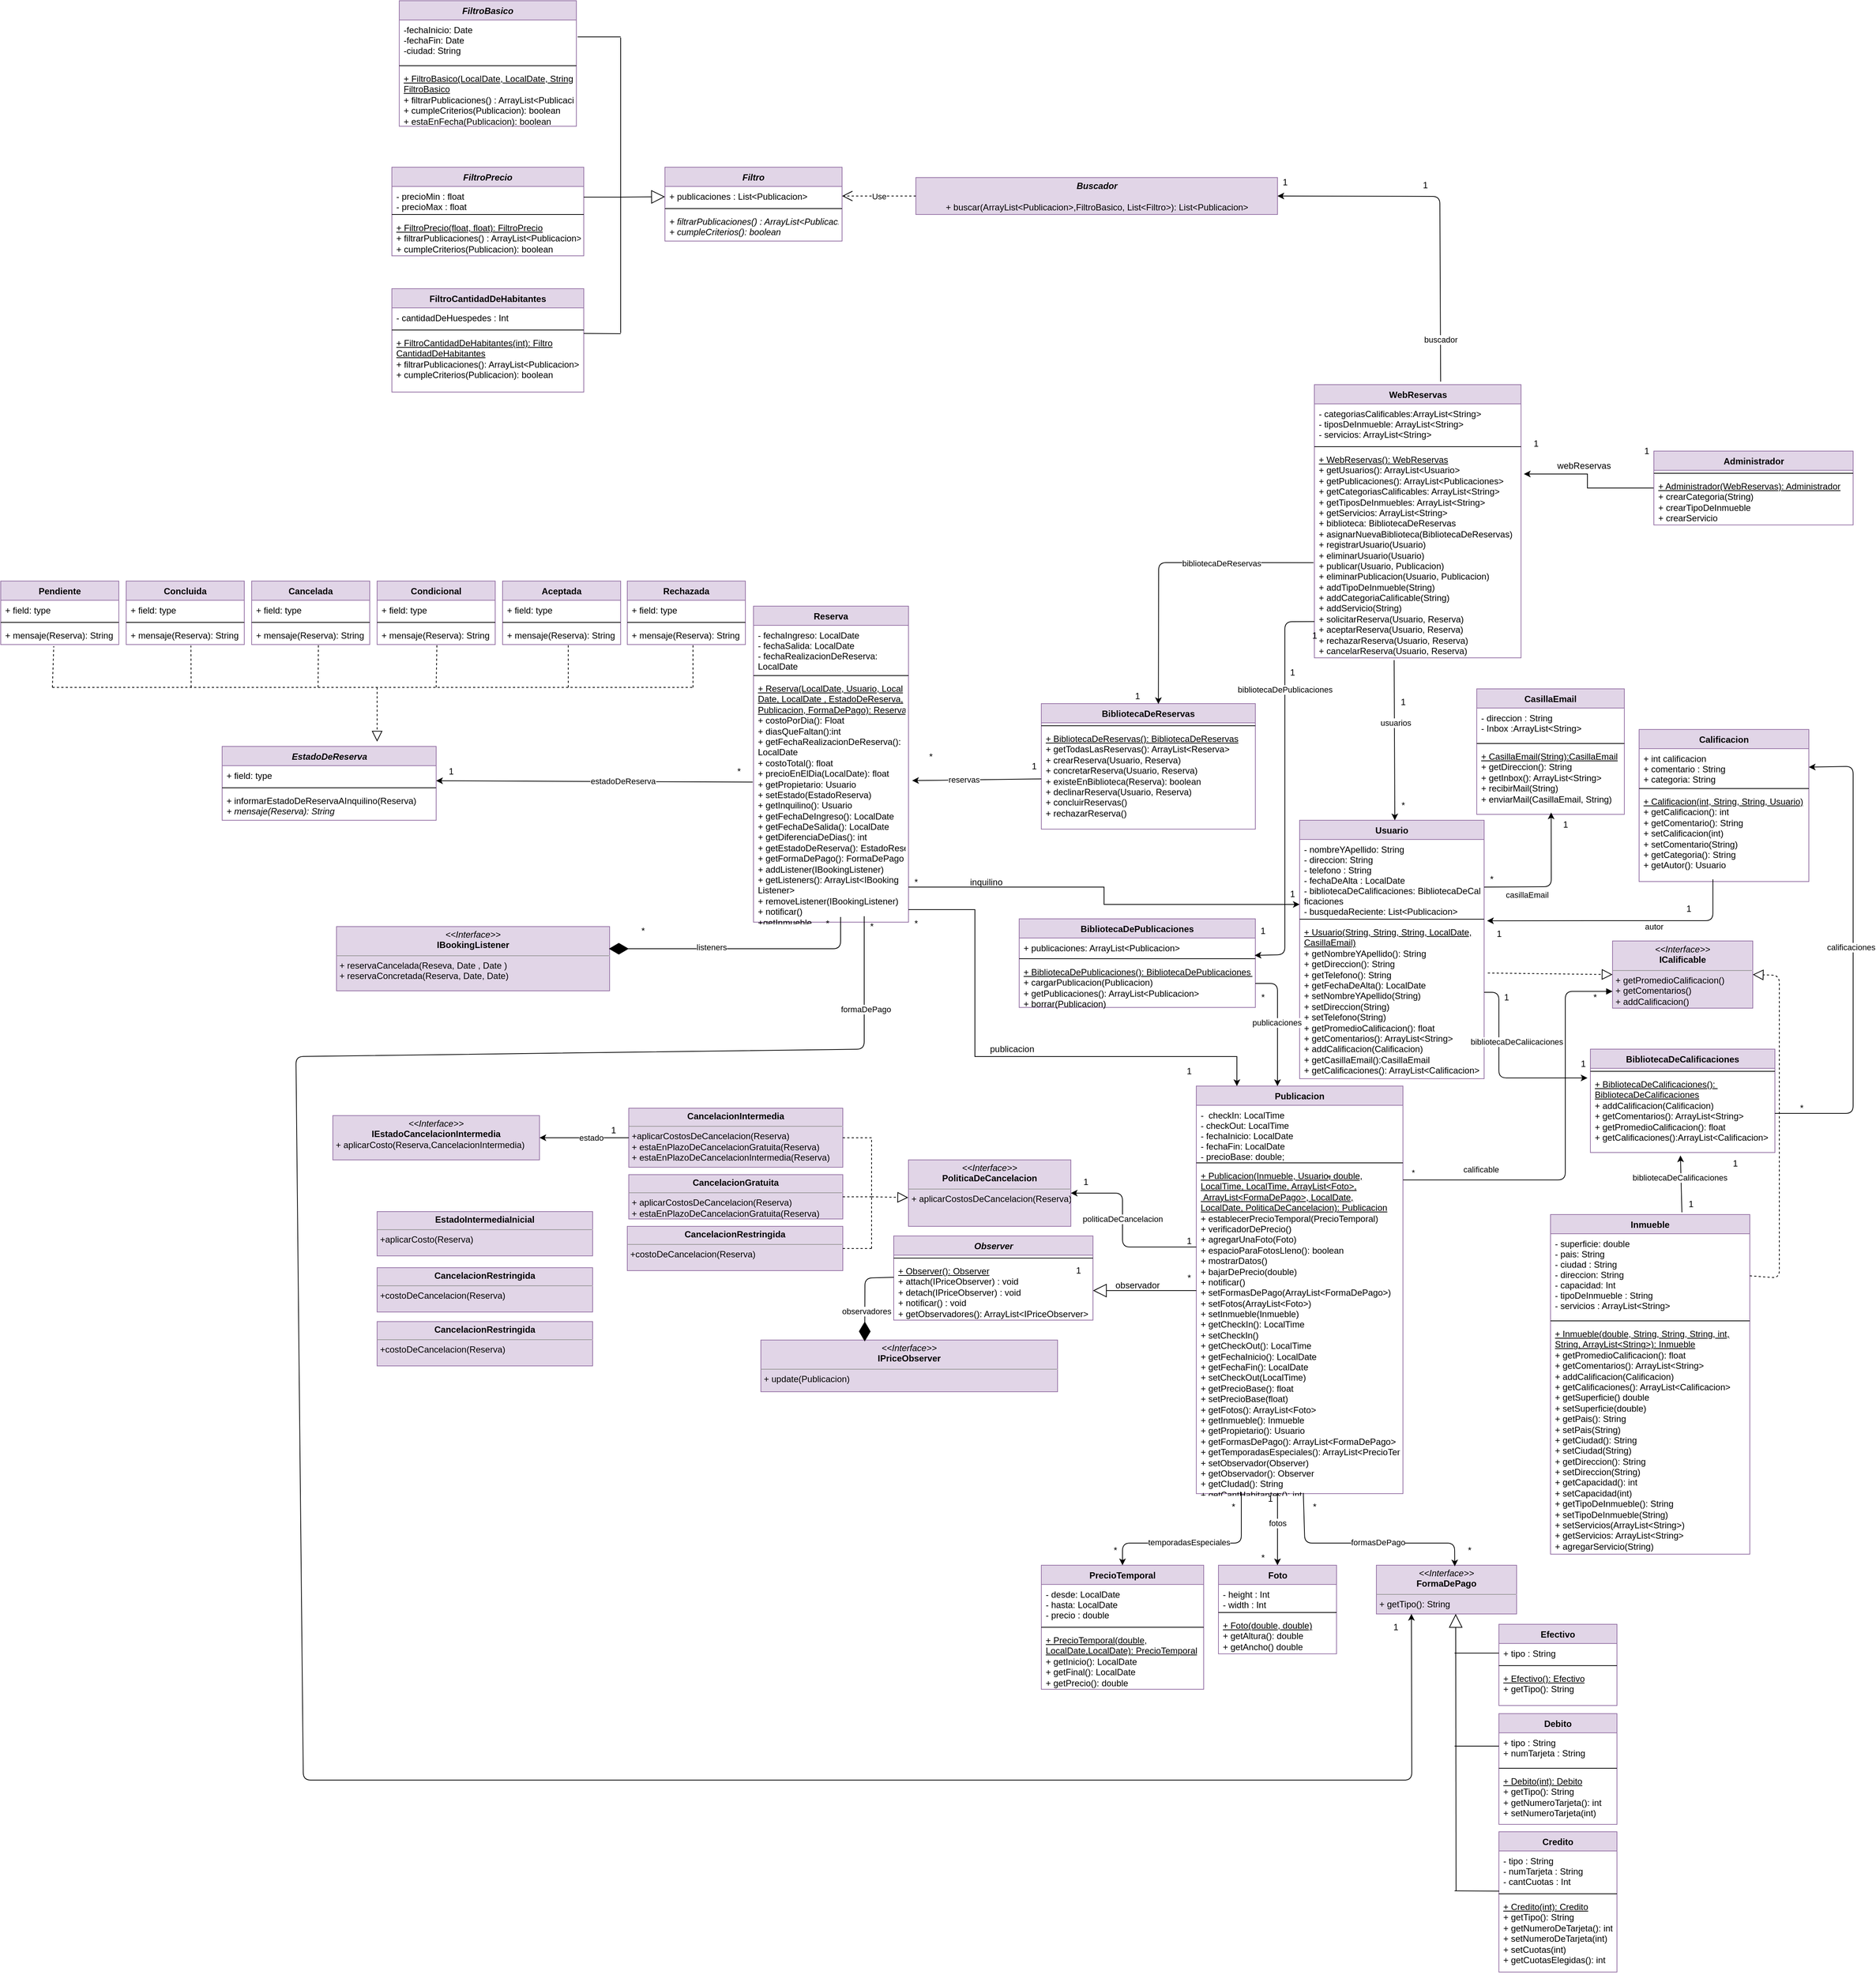 <mxfile version="14.5.1" type="device"><diagram id="MO13L9uahLJAH5YqRYzS" name="Página-1"><mxGraphModel dx="2467" dy="1639" grid="1" gridSize="10" guides="1" tooltips="1" connect="1" arrows="1" fold="1" page="1" pageScale="1" pageWidth="827" pageHeight="1169" math="0" shadow="0"><root><mxCell id="0"/><mxCell id="1" parent="0"/><mxCell id="NDL3hyVNyxn80lNTKy8c-1" value="WebReservas" style="swimlane;fontStyle=1;align=center;verticalAlign=top;childLayout=stackLayout;horizontal=1;startSize=26;horizontalStack=0;resizeParent=1;resizeParentMax=0;resizeLast=0;collapsible=1;marginBottom=0;html=1;fillColor=#e1d5e7;strokeColor=#9673a6;" parent="1" vertex="1"><mxGeometry x="330" y="-160" width="280" height="370" as="geometry"/></mxCell><mxCell id="NDL3hyVNyxn80lNTKy8c-2" value="- categoriasCalificables:ArrayList&lt;String&gt;&#10;- tiposDeInmueble: ArrayList&lt;String&gt;&#10;- servicios: ArrayList&lt;String&gt;" style="text;strokeColor=none;fillColor=none;align=left;verticalAlign=top;spacingLeft=4;spacingRight=4;overflow=hidden;rotatable=0;points=[[0,0.5],[1,0.5]];portConstraint=eastwest;" parent="NDL3hyVNyxn80lNTKy8c-1" vertex="1"><mxGeometry y="26" width="280" height="54" as="geometry"/></mxCell><mxCell id="NDL3hyVNyxn80lNTKy8c-3" value="" style="line;strokeWidth=1;fillColor=none;align=left;verticalAlign=middle;spacingTop=-1;spacingLeft=3;spacingRight=3;rotatable=0;labelPosition=right;points=[];portConstraint=eastwest;" parent="NDL3hyVNyxn80lNTKy8c-1" vertex="1"><mxGeometry y="80" width="280" height="8" as="geometry"/></mxCell><mxCell id="NDL3hyVNyxn80lNTKy8c-4" value="&lt;u&gt;+ WebReservas(): WebReservas&lt;br&gt;&lt;/u&gt;+ getUsuarios(): ArrayList&amp;lt;Usuario&amp;gt;&lt;br&gt;+ getPublicaciones(): ArrayList&amp;lt;Publicaciones&amp;gt;&lt;br&gt;+ getCategoriasCalificables: ArrayList&amp;lt;String&amp;gt;&lt;br&gt;+ getTiposDeInmuebles: ArrayList&amp;lt;String&amp;gt;&lt;br&gt;+ getServicios: ArrayList&amp;lt;String&amp;gt;&lt;br&gt;+ biblioteca: BibliotecaDeReservas&lt;br&gt;+ asignarNuevaBiblioteca(BibliotecaDeReservas)&lt;br&gt;+ registrarUsuario(Usuario)&lt;br&gt;+ eliminarUsuario(Usuario)&lt;br&gt;+ publicar(Usuario, Publicacion)&lt;br&gt;+ eliminarPublicacion(Usuario, Publicacion)&lt;br&gt;+ addTipoDeInmueble(String)&lt;br&gt;+ addCategoriaCalificable(String)&lt;br&gt;+ addServicio(String)&lt;br&gt;+ solicitarReserva(Usuario, Reserva)&lt;br&gt;+ aceptarReserva(Usuario, Reserva)&lt;br&gt;+ rechazarReserva(Usuario, Reserva)&lt;br&gt;+ cancelarReserva(Usuario, Reserva)" style="text;strokeColor=none;fillColor=none;align=left;verticalAlign=top;spacingLeft=4;spacingRight=4;overflow=hidden;rotatable=0;points=[[0,0.5],[1,0.5]];portConstraint=eastwest;html=1;" parent="NDL3hyVNyxn80lNTKy8c-1" vertex="1"><mxGeometry y="88" width="280" height="282" as="geometry"/></mxCell><mxCell id="NDL3hyVNyxn80lNTKy8c-5" value="BibliotecaDeReservas&#10;" style="swimlane;fontStyle=1;align=center;verticalAlign=top;childLayout=stackLayout;horizontal=1;startSize=26;horizontalStack=0;resizeParent=1;resizeParentMax=0;resizeLast=0;collapsible=1;marginBottom=0;fillColor=#e1d5e7;strokeColor=#9673a6;" parent="1" vertex="1"><mxGeometry x="-40" y="272" width="290" height="170" as="geometry"/></mxCell><mxCell id="NDL3hyVNyxn80lNTKy8c-7" value="" style="line;strokeWidth=1;fillColor=none;align=left;verticalAlign=middle;spacingTop=-1;spacingLeft=3;spacingRight=3;rotatable=0;labelPosition=right;points=[];portConstraint=eastwest;" parent="NDL3hyVNyxn80lNTKy8c-5" vertex="1"><mxGeometry y="26" width="290" height="8" as="geometry"/></mxCell><mxCell id="NDL3hyVNyxn80lNTKy8c-8" value="&lt;u&gt;+ BibliotecaDeReservas(): BibliotecaDeReservas&lt;/u&gt;&lt;br&gt;+ getTodasLasReservas(): ArrayList&amp;lt;Reserva&amp;gt;&lt;br&gt;+ crearReserva(Usuario, Reserva)&lt;br&gt;+ concretarReserva(Usuario, Reserva)&lt;br&gt;+ existeEnBiblioteca(Reserva): boolean&lt;br&gt;+ declinarReserva(Usuario, Reserva)&lt;br&gt;+ concluirReservas()&lt;br&gt;+ rechazarReserva()" style="text;strokeColor=none;fillColor=none;align=left;verticalAlign=top;spacingLeft=4;spacingRight=4;overflow=hidden;rotatable=0;points=[[0,0.5],[1,0.5]];portConstraint=eastwest;html=1;" parent="NDL3hyVNyxn80lNTKy8c-5" vertex="1"><mxGeometry y="34" width="290" height="136" as="geometry"/></mxCell><mxCell id="NDL3hyVNyxn80lNTKy8c-10" value="BibliotecaDePublicaciones" style="swimlane;fontStyle=1;align=center;verticalAlign=top;childLayout=stackLayout;horizontal=1;startSize=26;horizontalStack=0;resizeParent=1;resizeParentMax=0;resizeLast=0;collapsible=1;marginBottom=0;fillColor=#e1d5e7;strokeColor=#9673a6;" parent="1" vertex="1"><mxGeometry x="-70" y="563.5" width="320" height="120" as="geometry"/></mxCell><mxCell id="NDL3hyVNyxn80lNTKy8c-11" value="+ publicaciones: ArrayList&lt;Publicacion&gt;" style="text;strokeColor=none;fillColor=none;align=left;verticalAlign=top;spacingLeft=4;spacingRight=4;overflow=hidden;rotatable=0;points=[[0,0.5],[1,0.5]];portConstraint=eastwest;" parent="NDL3hyVNyxn80lNTKy8c-10" vertex="1"><mxGeometry y="26" width="320" height="24" as="geometry"/></mxCell><mxCell id="NDL3hyVNyxn80lNTKy8c-12" value="" style="line;strokeWidth=1;fillColor=none;align=left;verticalAlign=middle;spacingTop=-1;spacingLeft=3;spacingRight=3;rotatable=0;labelPosition=right;points=[];portConstraint=eastwest;" parent="NDL3hyVNyxn80lNTKy8c-10" vertex="1"><mxGeometry y="50" width="320" height="8" as="geometry"/></mxCell><mxCell id="NDL3hyVNyxn80lNTKy8c-13" value="&lt;u&gt;+ BibliotecaDePublicaciones(): BibliotecaDePublicaciones&amp;nbsp;&lt;br&gt;&lt;/u&gt;+ cargarPublicacion(Publicacion)&lt;br&gt;+ getPublicaciones(): ArrayList&amp;lt;Publicacion&amp;gt;&lt;br&gt;+ borrar(Publicacion)" style="text;strokeColor=none;fillColor=none;align=left;verticalAlign=top;spacingLeft=4;spacingRight=4;overflow=hidden;rotatable=0;points=[[0,0.5],[1,0.5]];portConstraint=eastwest;html=1;" parent="NDL3hyVNyxn80lNTKy8c-10" vertex="1"><mxGeometry y="58" width="320" height="62" as="geometry"/></mxCell><mxCell id="NDL3hyVNyxn80lNTKy8c-15" value="Usuario" style="swimlane;fontStyle=1;align=center;verticalAlign=top;childLayout=stackLayout;horizontal=1;startSize=26;horizontalStack=0;resizeParent=1;resizeParentMax=0;resizeLast=0;collapsible=1;marginBottom=0;fillColor=#e1d5e7;strokeColor=#9673a6;" parent="1" vertex="1"><mxGeometry x="310" y="430" width="250" height="350" as="geometry"/></mxCell><mxCell id="NDL3hyVNyxn80lNTKy8c-16" value="- nombreYApellido: String&#10;- direccion: String &#10;- telefono : String&#10;- fechaDeAlta : LocalDate&#10;- bibliotecaDeCalificaciones: BibliotecaDeCali&#10;ficaciones&#10;- busquedaReciente: List&lt;Publicacion&gt;" style="text;strokeColor=none;fillColor=none;align=left;verticalAlign=top;spacingLeft=4;spacingRight=4;overflow=hidden;rotatable=0;points=[[0,0.5],[1,0.5]];portConstraint=eastwest;" parent="NDL3hyVNyxn80lNTKy8c-15" vertex="1"><mxGeometry y="26" width="250" height="104" as="geometry"/></mxCell><mxCell id="NDL3hyVNyxn80lNTKy8c-17" value="" style="line;strokeWidth=1;fillColor=none;align=left;verticalAlign=middle;spacingTop=-1;spacingLeft=3;spacingRight=3;rotatable=0;labelPosition=right;points=[];portConstraint=eastwest;" parent="NDL3hyVNyxn80lNTKy8c-15" vertex="1"><mxGeometry y="130" width="250" height="8" as="geometry"/></mxCell><mxCell id="NDL3hyVNyxn80lNTKy8c-18" value="&lt;u&gt;+ Usuario(String, String, String, LocalDate,&lt;br&gt;CasillaEmail)&lt;/u&gt;&lt;br&gt;+ getNombreYApellido(): String&lt;br&gt;+ getDireccion(): String&lt;br&gt;+ getTelefono(): String&lt;br&gt;+ getFechaDeAlta(): LocalDate&lt;br&gt;+ setNombreYApellido(String)&lt;br&gt;+ setDireccion(String)&lt;br&gt;+ setTelefono(String)&lt;br&gt;+ getPromedioCalificacion(): float&lt;br&gt;+ getComentarios(): ArrayList&amp;lt;String&amp;gt;&lt;br&gt;+&amp;nbsp;addCalificacion(Calificacion)&lt;br&gt;+ getCasillaEmail():CasillaEmail&lt;br&gt;+ getCalificaciones(): ArrayList&amp;lt;Calificacion&amp;gt;" style="text;strokeColor=none;fillColor=none;align=left;verticalAlign=top;spacingLeft=4;spacingRight=4;overflow=hidden;rotatable=0;points=[[0,0.5],[1,0.5]];portConstraint=eastwest;html=1;" parent="NDL3hyVNyxn80lNTKy8c-15" vertex="1"><mxGeometry y="138" width="250" height="212" as="geometry"/></mxCell><mxCell id="NDL3hyVNyxn80lNTKy8c-35" value="&lt;p style=&quot;margin: 0px ; margin-top: 4px ; text-align: center&quot;&gt;&lt;i&gt;&amp;lt;&amp;lt;Interface&amp;gt;&amp;gt;&lt;/i&gt;&lt;br&gt;&lt;b&gt;ICalificable&lt;/b&gt;&lt;/p&gt;&lt;hr size=&quot;1&quot;&gt;&lt;p style=&quot;margin: 0px ; margin-left: 4px&quot;&gt;&lt;/p&gt;&lt;p style=&quot;margin: 0px ; margin-left: 4px&quot;&gt;+ getPromedioCalificacion()&lt;br&gt;+ getComentarios()&lt;/p&gt;&lt;p style=&quot;margin: 0px ; margin-left: 4px&quot;&gt;+ addCalificacion()&lt;/p&gt;" style="verticalAlign=top;align=left;overflow=fill;fontSize=12;fontFamily=Helvetica;html=1;fillColor=#e1d5e7;strokeColor=#9673a6;" parent="1" vertex="1"><mxGeometry x="734" y="593.5" width="190" height="91" as="geometry"/></mxCell><mxCell id="NDL3hyVNyxn80lNTKy8c-36" value="Inmueble" style="swimlane;fontStyle=1;align=center;verticalAlign=top;childLayout=stackLayout;horizontal=1;startSize=26;horizontalStack=0;resizeParent=1;resizeParentMax=0;resizeLast=0;collapsible=1;marginBottom=0;fillColor=#e1d5e7;strokeColor=#9673a6;" parent="1" vertex="1"><mxGeometry x="650" y="964" width="270" height="460" as="geometry"/></mxCell><mxCell id="NDL3hyVNyxn80lNTKy8c-37" value="- superficie: double&#10;- pais: String &#10;- ciudad : String &#10;- direccion: String &#10;- capacidad: Int &#10;- tipoDeInmueble : String&#10;- servicios : ArrayList&lt;String&gt;&#10;" style="text;strokeColor=none;fillColor=none;align=left;verticalAlign=top;spacingLeft=4;spacingRight=4;overflow=hidden;rotatable=0;points=[[0,0.5],[1,0.5]];portConstraint=eastwest;" parent="NDL3hyVNyxn80lNTKy8c-36" vertex="1"><mxGeometry y="26" width="270" height="114" as="geometry"/></mxCell><mxCell id="NDL3hyVNyxn80lNTKy8c-38" value="" style="line;strokeWidth=1;fillColor=none;align=left;verticalAlign=middle;spacingTop=-1;spacingLeft=3;spacingRight=3;rotatable=0;labelPosition=right;points=[];portConstraint=eastwest;" parent="NDL3hyVNyxn80lNTKy8c-36" vertex="1"><mxGeometry y="140" width="270" height="8" as="geometry"/></mxCell><mxCell id="NDL3hyVNyxn80lNTKy8c-39" value="&lt;u&gt;+ Inmueble(double, String, String, String, int, &lt;/u&gt;&lt;br&gt;&lt;u&gt;String, ArrayList&amp;lt;String&amp;gt;): Inmueble&lt;/u&gt;&lt;br&gt;+ getPromedioCalificacion(): float&lt;br&gt;+ getComentarios(): ArrayList&amp;lt;String&amp;gt;&lt;br&gt;+ addCalificacion(Calificacion)&lt;br&gt;+ getCalificaciones(): ArrayList&amp;lt;Calificacion&amp;gt;&lt;br&gt;+ getSuperficie() double&lt;br&gt;+ setSuperficie(double)&lt;br&gt;+ getPais(): String&lt;br&gt;+ setPais(String)&lt;br&gt;+ getCiudad(): String&lt;br&gt;+ setCiudad(String)&lt;br&gt;+ getDireccion(): String&lt;br&gt;+ setDireccion(String)&lt;br&gt;+ getCapacidad(): int&lt;br&gt;+ setCapacidad(int)&lt;br&gt;+ getTipoDeInmueble(): String&lt;br&gt;+ setTipoDeInmueble(String)&lt;br&gt;+ setServicios(ArrayList&amp;lt;String&amp;gt;)&lt;br&gt;+ getServicios: ArrayList&amp;lt;String&amp;gt;&lt;br&gt;+ agregarServicio(String)" style="text;strokeColor=none;fillColor=none;align=left;verticalAlign=top;spacingLeft=4;spacingRight=4;overflow=hidden;rotatable=0;points=[[0,0.5],[1,0.5]];portConstraint=eastwest;html=1;" parent="NDL3hyVNyxn80lNTKy8c-36" vertex="1"><mxGeometry y="148" width="270" height="312" as="geometry"/></mxCell><mxCell id="NDL3hyVNyxn80lNTKy8c-57" value="" style="endArrow=classic;html=1;entryX=0.516;entryY=0;entryDx=0;entryDy=0;entryPerimeter=0;exitX=0.386;exitY=1.011;exitDx=0;exitDy=0;exitPerimeter=0;" parent="1" source="NDL3hyVNyxn80lNTKy8c-4" target="NDL3hyVNyxn80lNTKy8c-15" edge="1"><mxGeometry width="50" height="50" relative="1" as="geometry"><mxPoint x="439" y="339" as="sourcePoint"/><mxPoint x="550" y="470" as="targetPoint"/></mxGeometry></mxCell><mxCell id="NDL3hyVNyxn80lNTKy8c-258" value="usuarios" style="edgeLabel;html=1;align=center;verticalAlign=middle;resizable=0;points=[];" parent="NDL3hyVNyxn80lNTKy8c-57" vertex="1" connectable="0"><mxGeometry x="-0.221" y="1" relative="1" as="geometry"><mxPoint as="offset"/></mxGeometry></mxCell><mxCell id="NDL3hyVNyxn80lNTKy8c-62" value="Publicacion" style="swimlane;fontStyle=1;align=center;verticalAlign=top;childLayout=stackLayout;horizontal=1;startSize=26;horizontalStack=0;resizeParent=1;resizeParentMax=0;resizeLast=0;collapsible=1;marginBottom=0;labelBackgroundColor=none;fillColor=#e1d5e7;strokeColor=#9673a6;" parent="1" vertex="1"><mxGeometry x="170" y="790" width="280" height="552" as="geometry"/></mxCell><mxCell id="NDL3hyVNyxn80lNTKy8c-63" value="-  checkIn: LocalTime&#10;- checkOut: LocalTime&#10;- fechaInicio: LocalDate&#10;- fechaFin: LocalDate&#10;- precioBase: double;" style="text;strokeColor=none;fillColor=none;align=left;verticalAlign=top;spacingLeft=4;spacingRight=4;overflow=hidden;rotatable=0;points=[[0,0.5],[1,0.5]];portConstraint=eastwest;" parent="NDL3hyVNyxn80lNTKy8c-62" vertex="1"><mxGeometry y="26" width="280" height="74" as="geometry"/></mxCell><mxCell id="NDL3hyVNyxn80lNTKy8c-64" value="" style="line;strokeWidth=1;fillColor=none;align=left;verticalAlign=middle;spacingTop=-1;spacingLeft=3;spacingRight=3;rotatable=0;labelPosition=right;points=[];portConstraint=eastwest;" parent="NDL3hyVNyxn80lNTKy8c-62" vertex="1"><mxGeometry y="100" width="280" height="8" as="geometry"/></mxCell><mxCell id="NDL3hyVNyxn80lNTKy8c-65" value="&lt;u&gt;+ Publicacion(Inmueble, Usuario, double, &lt;/u&gt;&lt;br&gt;&lt;u&gt;LocalTime, LocalTime, ArrayList&amp;lt;Foto&amp;gt;,&lt;/u&gt;&lt;br&gt;&lt;u&gt;&amp;nbsp;ArrayList&amp;lt;FormaDePago&amp;gt;, LocalDate, &lt;/u&gt;&lt;br&gt;&lt;u&gt;LocalDate, PoliticaDeCancelacion): Publicacion&lt;/u&gt;&lt;br&gt;+ establecerPrecioTemporal(PrecioTemporal)&lt;br&gt;+ verificadorDePrecio()&lt;br&gt;+ agregarUnaFoto(Foto)&lt;br&gt;+ espacioParaFotosLleno(): boolean&lt;br&gt;+ mostrarDatos()&lt;br&gt;+ bajarDePrecio(double)&lt;br&gt;+ notificar()&lt;br&gt;+ setFormasDePago(ArrayList&amp;lt;FormaDePago&amp;gt;)&lt;br&gt;+ setFotos(ArrayList&amp;lt;Foto&amp;gt;)&lt;br&gt;+ setInmueble(Inmueble)&lt;br&gt;+ getCheckIn(): LocalTime&lt;br&gt;+ setCheckIn()&lt;br&gt;+ getCheckOut(): LocalTime&lt;br&gt;+ getFechaInicio(): LocalDate&lt;br&gt;+ getFechaFin(): LocalDate&lt;br&gt;+ setCheckOut(LocalTime)&lt;br&gt;+ getPrecioBase(): float&lt;br&gt;+ setPrecioBase(float)&lt;br&gt;+ getFotos(): ArrayList&amp;lt;Foto&amp;gt;&lt;br&gt;+ getInmueble(): Inmueble&lt;br&gt;+ getPropietario(): Usuario&lt;br&gt;+ getFormasDePago(): ArrayList&amp;lt;FormaDePago&amp;gt;&lt;br&gt;+ getTemporadasEspeciales(): ArrayList&amp;lt;PrecioTemporal&amp;gt;&lt;br&gt;+ setObservador(Observer)&lt;br&gt;+ getObservador(): Observer&lt;br&gt;+ getCIudad(): String&lt;br&gt;+ getCantHabitantes(): int" style="text;strokeColor=none;fillColor=none;align=left;verticalAlign=top;spacingLeft=4;spacingRight=4;overflow=hidden;rotatable=0;points=[[0,0.5],[1,0.5]];portConstraint=eastwest;html=1;" parent="NDL3hyVNyxn80lNTKy8c-62" vertex="1"><mxGeometry y="108" width="280" height="444" as="geometry"/></mxCell><mxCell id="NDL3hyVNyxn80lNTKy8c-87" value="BibliotecaDeCalificaciones" style="swimlane;fontStyle=1;align=center;verticalAlign=top;childLayout=stackLayout;horizontal=1;startSize=26;horizontalStack=0;resizeParent=1;resizeParentMax=0;resizeLast=0;collapsible=1;marginBottom=0;fillColor=#e1d5e7;strokeColor=#9673a6;" parent="1" vertex="1"><mxGeometry x="704" y="740" width="250" height="140" as="geometry"/></mxCell><mxCell id="NDL3hyVNyxn80lNTKy8c-89" value="" style="line;strokeWidth=1;fillColor=none;align=left;verticalAlign=middle;spacingTop=-1;spacingLeft=3;spacingRight=3;rotatable=0;labelPosition=right;points=[];portConstraint=eastwest;" parent="NDL3hyVNyxn80lNTKy8c-87" vertex="1"><mxGeometry y="26" width="250" height="8" as="geometry"/></mxCell><mxCell id="NDL3hyVNyxn80lNTKy8c-90" value="&lt;u&gt;+&amp;nbsp;BibliotecaDeCalificaciones():&amp;nbsp;&lt;br&gt;BibliotecaDeCalificaciones&lt;/u&gt;&lt;br&gt;+ addCalificacion(Calificacion)&lt;br&gt;+ getComentarios(): ArrayList&amp;lt;String&amp;gt;&lt;br&gt;+ getPromedioCalificacion(): float&lt;br&gt;+ getCalificaciones():ArrayList&amp;lt;Calificacion&amp;gt;" style="text;strokeColor=none;fillColor=none;align=left;verticalAlign=top;spacingLeft=4;spacingRight=4;overflow=hidden;rotatable=0;points=[[0,0.5],[1,0.5]];portConstraint=eastwest;html=1;" parent="NDL3hyVNyxn80lNTKy8c-87" vertex="1"><mxGeometry y="34" width="250" height="106" as="geometry"/></mxCell><mxCell id="NDL3hyVNyxn80lNTKy8c-93" value="Calificacion" style="swimlane;fontStyle=1;align=center;verticalAlign=top;childLayout=stackLayout;horizontal=1;startSize=26;horizontalStack=0;resizeParent=1;resizeParentMax=0;resizeLast=0;collapsible=1;marginBottom=0;fillColor=#e1d5e7;strokeColor=#9673a6;" parent="1" vertex="1"><mxGeometry x="770" y="307" width="230" height="206" as="geometry"/></mxCell><mxCell id="NDL3hyVNyxn80lNTKy8c-94" value="+ int calificacion&#10;+ comentario : String&#10;+ categoria: String" style="text;strokeColor=none;fillColor=none;align=left;verticalAlign=top;spacingLeft=4;spacingRight=4;overflow=hidden;rotatable=0;points=[[0,0.5],[1,0.5]];portConstraint=eastwest;" parent="NDL3hyVNyxn80lNTKy8c-93" vertex="1"><mxGeometry y="26" width="230" height="50" as="geometry"/></mxCell><mxCell id="NDL3hyVNyxn80lNTKy8c-95" value="" style="line;strokeWidth=1;fillColor=none;align=left;verticalAlign=middle;spacingTop=-1;spacingLeft=3;spacingRight=3;rotatable=0;labelPosition=right;points=[];portConstraint=eastwest;" parent="NDL3hyVNyxn80lNTKy8c-93" vertex="1"><mxGeometry y="76" width="230" height="8" as="geometry"/></mxCell><mxCell id="NDL3hyVNyxn80lNTKy8c-96" value="&lt;u&gt;+ Calificacion(int, String, String, Usuario)&lt;/u&gt;&lt;br&gt;+ getCalificacion(): int&lt;br&gt;+ getComentario(): String&lt;br&gt;+ setCalificacion(int)&lt;br&gt;+ setComentario(String)&lt;br&gt;+ getCategoria(): String&lt;br&gt;+ getAutor(): Usuario" style="text;strokeColor=none;fillColor=none;align=left;verticalAlign=top;spacingLeft=4;spacingRight=4;overflow=hidden;rotatable=0;points=[[0,0.5],[1,0.5]];portConstraint=eastwest;html=1;" parent="NDL3hyVNyxn80lNTKy8c-93" vertex="1"><mxGeometry y="84" width="230" height="122" as="geometry"/></mxCell><mxCell id="NDL3hyVNyxn80lNTKy8c-106" value="" style="endArrow=block;dashed=1;endFill=0;endSize=12;html=1;exitX=1.02;exitY=0.325;exitDx=0;exitDy=0;entryX=0;entryY=0.5;entryDx=0;entryDy=0;exitPerimeter=0;" parent="1" source="NDL3hyVNyxn80lNTKy8c-18" target="NDL3hyVNyxn80lNTKy8c-35" edge="1"><mxGeometry width="160" relative="1" as="geometry"><mxPoint x="650" y="720" as="sourcePoint"/><mxPoint x="810" y="720" as="targetPoint"/></mxGeometry></mxCell><mxCell id="NDL3hyVNyxn80lNTKy8c-109" value="" style="endArrow=classic;html=1;entryX=1.016;entryY=-0.009;entryDx=0;entryDy=0;entryPerimeter=0;" parent="1" target="NDL3hyVNyxn80lNTKy8c-18" edge="1"><mxGeometry width="50" height="50" relative="1" as="geometry"><mxPoint x="870" y="510" as="sourcePoint"/><mxPoint x="699" y="420" as="targetPoint"/><Array as="points"><mxPoint x="870" y="566"/></Array></mxGeometry></mxCell><mxCell id="NDL3hyVNyxn80lNTKy8c-286" value="autor" style="edgeLabel;html=1;align=center;verticalAlign=middle;resizable=0;points=[];" parent="NDL3hyVNyxn80lNTKy8c-109" vertex="1" connectable="0"><mxGeometry x="-0.245" relative="1" as="geometry"><mxPoint x="0.4" y="7.87" as="offset"/></mxGeometry></mxCell><mxCell id="NDL3hyVNyxn80lNTKy8c-110" value="" style="endArrow=classic;html=1;" parent="1" edge="1"><mxGeometry width="50" height="50" relative="1" as="geometry"><mxPoint x="560" y="663" as="sourcePoint"/><mxPoint x="700" y="779" as="targetPoint"/><Array as="points"><mxPoint x="580" y="663"/><mxPoint x="580" y="779"/><mxPoint x="640" y="779"/></Array></mxGeometry></mxCell><mxCell id="NDL3hyVNyxn80lNTKy8c-256" value="bibliotecaDeCaliicaciones" style="edgeLabel;html=1;align=center;verticalAlign=middle;resizable=0;points=[];" parent="NDL3hyVNyxn80lNTKy8c-110" vertex="1" connectable="0"><mxGeometry x="0.49" y="1" relative="1" as="geometry"><mxPoint x="-31" y="-48" as="offset"/></mxGeometry></mxCell><mxCell id="NDL3hyVNyxn80lNTKy8c-111" value="" style="endArrow=classic;html=1;exitX=-0.1;exitY=1.05;exitDx=0;exitDy=0;exitPerimeter=0;entryX=0.488;entryY=1.038;entryDx=0;entryDy=0;entryPerimeter=0;" parent="1" source="NDL3hyVNyxn80lNTKy8c-285" target="NDL3hyVNyxn80lNTKy8c-90" edge="1"><mxGeometry width="50" height="50" relative="1" as="geometry"><mxPoint x="829" y="960" as="sourcePoint"/><mxPoint x="670" y="760" as="targetPoint"/></mxGeometry></mxCell><mxCell id="NDL3hyVNyxn80lNTKy8c-284" value="bibliotecaDeCalificaciones" style="edgeLabel;html=1;align=center;verticalAlign=middle;resizable=0;points=[];" parent="NDL3hyVNyxn80lNTKy8c-111" vertex="1" connectable="0"><mxGeometry x="0.218" y="2" relative="1" as="geometry"><mxPoint as="offset"/></mxGeometry></mxCell><mxCell id="NDL3hyVNyxn80lNTKy8c-112" value="" style="endArrow=block;dashed=1;endFill=0;endSize=12;html=1;entryX=1;entryY=0.5;entryDx=0;entryDy=0;exitX=1;exitY=0.5;exitDx=0;exitDy=0;" parent="1" source="NDL3hyVNyxn80lNTKy8c-37" target="NDL3hyVNyxn80lNTKy8c-35" edge="1"><mxGeometry width="160" relative="1" as="geometry"><mxPoint x="869" y="1040" as="sourcePoint"/><mxPoint x="715" y="649" as="targetPoint"/><Array as="points"><mxPoint x="960" y="1050"/><mxPoint x="960" y="640"/></Array></mxGeometry></mxCell><mxCell id="NDL3hyVNyxn80lNTKy8c-117" value="Foto" style="swimlane;fontStyle=1;align=center;verticalAlign=top;childLayout=stackLayout;horizontal=1;startSize=26;horizontalStack=0;resizeParent=1;resizeParentMax=0;resizeLast=0;collapsible=1;marginBottom=0;html=1;fillColor=#e1d5e7;strokeColor=#9673a6;" parent="1" vertex="1"><mxGeometry x="200" y="1439" width="160" height="120" as="geometry"/></mxCell><mxCell id="NDL3hyVNyxn80lNTKy8c-118" value="- height : Int &#10;- width : Int" style="text;strokeColor=none;fillColor=none;align=left;verticalAlign=top;spacingLeft=4;spacingRight=4;overflow=hidden;rotatable=0;points=[[0,0.5],[1,0.5]];portConstraint=eastwest;" parent="NDL3hyVNyxn80lNTKy8c-117" vertex="1"><mxGeometry y="26" width="160" height="34" as="geometry"/></mxCell><mxCell id="NDL3hyVNyxn80lNTKy8c-119" value="" style="line;strokeWidth=1;fillColor=none;align=left;verticalAlign=middle;spacingTop=-1;spacingLeft=3;spacingRight=3;rotatable=0;labelPosition=right;points=[];portConstraint=eastwest;" parent="NDL3hyVNyxn80lNTKy8c-117" vertex="1"><mxGeometry y="60" width="160" height="8" as="geometry"/></mxCell><mxCell id="NDL3hyVNyxn80lNTKy8c-120" value="&lt;u&gt;+ Foto(double, double)&lt;/u&gt;&lt;br&gt;+ getAltura(): double&lt;br&gt;+ getAncho() double" style="text;strokeColor=none;fillColor=none;align=left;verticalAlign=top;spacingLeft=4;spacingRight=4;overflow=hidden;rotatable=0;points=[[0,0.5],[1,0.5]];portConstraint=eastwest;html=1;" parent="NDL3hyVNyxn80lNTKy8c-117" vertex="1"><mxGeometry y="68" width="160" height="52" as="geometry"/></mxCell><mxCell id="NDL3hyVNyxn80lNTKy8c-121" value="" style="endArrow=classic;html=1;entryX=0.5;entryY=0;entryDx=0;entryDy=0;exitX=1;exitY=0.1;exitDx=0;exitDy=0;exitPerimeter=0;" parent="1" source="1e8_6TvZUWfCF3USx0Qi-19" target="NDL3hyVNyxn80lNTKy8c-117" edge="1"><mxGeometry width="50" height="50" relative="1" as="geometry"><mxPoint x="280" y="1339" as="sourcePoint"/><mxPoint x="470" y="1199" as="targetPoint"/></mxGeometry></mxCell><mxCell id="NDL3hyVNyxn80lNTKy8c-278" value="fotos" style="edgeLabel;html=1;align=center;verticalAlign=middle;resizable=0;points=[];" parent="NDL3hyVNyxn80lNTKy8c-121" vertex="1" connectable="0"><mxGeometry x="-0.167" y="-3" relative="1" as="geometry"><mxPoint x="3" as="offset"/></mxGeometry></mxCell><mxCell id="NDL3hyVNyxn80lNTKy8c-122" value="&lt;p style=&quot;margin: 0px ; margin-top: 4px ; text-align: center&quot;&gt;&lt;i&gt;&amp;lt;&amp;lt;Interface&amp;gt;&amp;gt;&lt;/i&gt;&lt;br&gt;&lt;b&gt;FormaDePago&lt;/b&gt;&lt;/p&gt;&lt;hr size=&quot;1&quot;&gt;&lt;p style=&quot;margin: 0px ; margin-left: 4px&quot;&gt;&lt;span&gt;+ getTipo(): String&lt;/span&gt;&lt;br&gt;&lt;/p&gt;" style="verticalAlign=top;align=left;overflow=fill;fontSize=12;fontFamily=Helvetica;html=1;strokeColor=#9673a6;fillColor=#e1d5e7;" parent="1" vertex="1"><mxGeometry x="414" y="1439" width="190" height="66" as="geometry"/></mxCell><mxCell id="NDL3hyVNyxn80lNTKy8c-123" value="" style="endArrow=classic;html=1;exitX=0.518;exitY=0.998;exitDx=0;exitDy=0;exitPerimeter=0;entryX=0.559;entryY=0.022;entryDx=0;entryDy=0;entryPerimeter=0;" parent="1" source="NDL3hyVNyxn80lNTKy8c-65" target="NDL3hyVNyxn80lNTKy8c-122" edge="1"><mxGeometry width="50" height="50" relative="1" as="geometry"><mxPoint x="316.96" y="1327.448" as="sourcePoint"/><mxPoint x="470" y="1189" as="targetPoint"/><Array as="points"><mxPoint x="317" y="1409"/><mxPoint x="520" y="1409"/></Array></mxGeometry></mxCell><mxCell id="NDL3hyVNyxn80lNTKy8c-280" value="formasDePago" style="edgeLabel;html=1;align=center;verticalAlign=middle;resizable=0;points=[];" parent="NDL3hyVNyxn80lNTKy8c-123" vertex="1" connectable="0"><mxGeometry x="-0.189" y="1" relative="1" as="geometry"><mxPoint x="44.16" as="offset"/></mxGeometry></mxCell><mxCell id="NDL3hyVNyxn80lNTKy8c-133" value="Debito" style="swimlane;fontStyle=1;align=center;verticalAlign=top;childLayout=stackLayout;horizontal=1;startSize=26;horizontalStack=0;resizeParent=1;resizeParentMax=0;resizeLast=0;collapsible=1;marginBottom=0;fillColor=#e1d5e7;strokeColor=#9673a6;" parent="1" vertex="1"><mxGeometry x="580" y="1640" width="160" height="150" as="geometry"/></mxCell><mxCell id="NDL3hyVNyxn80lNTKy8c-134" value="+ tipo : String&#10;+ numTarjeta : String" style="text;strokeColor=none;fillColor=none;align=left;verticalAlign=top;spacingLeft=4;spacingRight=4;overflow=hidden;rotatable=0;points=[[0,0.5],[1,0.5]];portConstraint=eastwest;" parent="NDL3hyVNyxn80lNTKy8c-133" vertex="1"><mxGeometry y="26" width="160" height="44" as="geometry"/></mxCell><mxCell id="NDL3hyVNyxn80lNTKy8c-135" value="" style="line;strokeWidth=1;fillColor=none;align=left;verticalAlign=middle;spacingTop=-1;spacingLeft=3;spacingRight=3;rotatable=0;labelPosition=right;points=[];portConstraint=eastwest;" parent="NDL3hyVNyxn80lNTKy8c-133" vertex="1"><mxGeometry y="70" width="160" height="8" as="geometry"/></mxCell><mxCell id="NDL3hyVNyxn80lNTKy8c-136" value="&lt;u&gt;+ Debito(int): Debito&lt;br&gt;&lt;/u&gt;+ getTipo(): String&lt;br&gt;+ getNumeroTarjeta(): int&lt;br&gt;+ setNumeroTarjeta(int)" style="text;strokeColor=none;fillColor=none;align=left;verticalAlign=top;spacingLeft=4;spacingRight=4;overflow=hidden;rotatable=0;points=[[0,0.5],[1,0.5]];portConstraint=eastwest;html=1;" parent="NDL3hyVNyxn80lNTKy8c-133" vertex="1"><mxGeometry y="78" width="160" height="72" as="geometry"/></mxCell><mxCell id="NDL3hyVNyxn80lNTKy8c-137" value="Credito" style="swimlane;fontStyle=1;align=center;verticalAlign=top;childLayout=stackLayout;horizontal=1;startSize=26;horizontalStack=0;resizeParent=1;resizeParentMax=0;resizeLast=0;collapsible=1;marginBottom=0;fillColor=#e1d5e7;strokeColor=#9673a6;" parent="1" vertex="1"><mxGeometry x="580" y="1800" width="160" height="190" as="geometry"/></mxCell><mxCell id="NDL3hyVNyxn80lNTKy8c-138" value="- tipo : String&#10;- numTarjeta : String&#10;- cantCuotas : Int" style="text;strokeColor=none;fillColor=none;align=left;verticalAlign=top;spacingLeft=4;spacingRight=4;overflow=hidden;rotatable=0;points=[[0,0.5],[1,0.5]];portConstraint=eastwest;" parent="NDL3hyVNyxn80lNTKy8c-137" vertex="1"><mxGeometry y="26" width="160" height="54" as="geometry"/></mxCell><mxCell id="NDL3hyVNyxn80lNTKy8c-139" value="" style="line;strokeWidth=1;fillColor=none;align=left;verticalAlign=middle;spacingTop=-1;spacingLeft=3;spacingRight=3;rotatable=0;labelPosition=right;points=[];portConstraint=eastwest;" parent="NDL3hyVNyxn80lNTKy8c-137" vertex="1"><mxGeometry y="80" width="160" height="8" as="geometry"/></mxCell><mxCell id="NDL3hyVNyxn80lNTKy8c-140" value="&lt;u&gt;+ Credito(int): Credito&lt;br&gt;&lt;/u&gt;+ getTipo(): String&lt;br&gt;+ getNumeroDeTarjeta(): int&lt;br&gt;+ setNumeroDeTarjeta(int)&lt;br&gt;+ setCuotas(int)&lt;br&gt;+ getCuotasElegidas(): int" style="text;strokeColor=none;fillColor=none;align=left;verticalAlign=top;spacingLeft=4;spacingRight=4;overflow=hidden;rotatable=0;points=[[0,0.5],[1,0.5]];portConstraint=eastwest;fontStyle=0;html=1;" parent="NDL3hyVNyxn80lNTKy8c-137" vertex="1"><mxGeometry y="88" width="160" height="102" as="geometry"/></mxCell><mxCell id="NDL3hyVNyxn80lNTKy8c-141" value="Efectivo" style="swimlane;fontStyle=1;align=center;verticalAlign=top;childLayout=stackLayout;horizontal=1;startSize=26;horizontalStack=0;resizeParent=1;resizeParentMax=0;resizeLast=0;collapsible=1;marginBottom=0;fillColor=#e1d5e7;strokeColor=#9673a6;" parent="1" vertex="1"><mxGeometry x="580" y="1519" width="160" height="110" as="geometry"/></mxCell><mxCell id="NDL3hyVNyxn80lNTKy8c-142" value="+ tipo : String" style="text;strokeColor=none;fillColor=none;align=left;verticalAlign=top;spacingLeft=4;spacingRight=4;overflow=hidden;rotatable=0;points=[[0,0.5],[1,0.5]];portConstraint=eastwest;" parent="NDL3hyVNyxn80lNTKy8c-141" vertex="1"><mxGeometry y="26" width="160" height="26" as="geometry"/></mxCell><mxCell id="NDL3hyVNyxn80lNTKy8c-143" value="" style="line;strokeWidth=1;fillColor=none;align=left;verticalAlign=middle;spacingTop=-1;spacingLeft=3;spacingRight=3;rotatable=0;labelPosition=right;points=[];portConstraint=eastwest;" parent="NDL3hyVNyxn80lNTKy8c-141" vertex="1"><mxGeometry y="52" width="160" height="8" as="geometry"/></mxCell><mxCell id="NDL3hyVNyxn80lNTKy8c-144" value="&lt;u&gt;+ Efectivo(): Efectivo&lt;br&gt;&lt;/u&gt;+ getTipo(): String" style="text;strokeColor=none;fillColor=none;align=left;verticalAlign=top;spacingLeft=4;spacingRight=4;overflow=hidden;rotatable=0;points=[[0,0.5],[1,0.5]];portConstraint=eastwest;html=1;" parent="NDL3hyVNyxn80lNTKy8c-141" vertex="1"><mxGeometry y="60" width="160" height="50" as="geometry"/></mxCell><mxCell id="NDL3hyVNyxn80lNTKy8c-147" value="" style="endArrow=block;endSize=16;endFill=0;html=1;entryX=0.25;entryY=1;entryDx=0;entryDy=0;" parent="1" edge="1"><mxGeometry width="160" relative="1" as="geometry"><mxPoint x="522" y="1880" as="sourcePoint"/><mxPoint x="521.5" y="1505.0" as="targetPoint"/></mxGeometry></mxCell><mxCell id="NDL3hyVNyxn80lNTKy8c-149" value="" style="endArrow=none;html=1;exitX=0.002;exitY=1.006;exitDx=0;exitDy=0;exitPerimeter=0;" parent="1" source="NDL3hyVNyxn80lNTKy8c-138" edge="1"><mxGeometry width="50" height="50" relative="1" as="geometry"><mxPoint x="840" y="1189" as="sourcePoint"/><mxPoint x="520" y="1880" as="targetPoint"/></mxGeometry></mxCell><mxCell id="NDL3hyVNyxn80lNTKy8c-150" value="" style="endArrow=none;html=1;exitX=0;exitY=0.409;exitDx=0;exitDy=0;exitPerimeter=0;" parent="1" source="NDL3hyVNyxn80lNTKy8c-134" edge="1"><mxGeometry width="50" height="50" relative="1" as="geometry"><mxPoint x="590.32" y="1819.324" as="sourcePoint"/><mxPoint x="520" y="1684" as="targetPoint"/></mxGeometry></mxCell><mxCell id="NDL3hyVNyxn80lNTKy8c-151" value="" style="endArrow=none;html=1;exitX=0;exitY=0.5;exitDx=0;exitDy=0;" parent="1" source="NDL3hyVNyxn80lNTKy8c-142" edge="1"><mxGeometry width="50" height="50" relative="1" as="geometry"><mxPoint x="590" y="1668.996" as="sourcePoint"/><mxPoint x="520" y="1558" as="targetPoint"/></mxGeometry></mxCell><mxCell id="NDL3hyVNyxn80lNTKy8c-152" value="PrecioTemporal" style="swimlane;fontStyle=1;align=center;verticalAlign=top;childLayout=stackLayout;horizontal=1;startSize=26;horizontalStack=0;resizeParent=1;resizeParentMax=0;resizeLast=0;collapsible=1;marginBottom=0;fillColor=#e1d5e7;strokeColor=#9673a6;" parent="1" vertex="1"><mxGeometry x="-40" y="1439" width="220" height="168" as="geometry"/></mxCell><mxCell id="NDL3hyVNyxn80lNTKy8c-153" value="- desde: LocalDate&#10;- hasta: LocalDate&#10;- precio : double&#10;" style="text;strokeColor=none;fillColor=none;align=left;verticalAlign=top;spacingLeft=4;spacingRight=4;overflow=hidden;rotatable=0;points=[[0,0.5],[1,0.5]];portConstraint=eastwest;" parent="NDL3hyVNyxn80lNTKy8c-152" vertex="1"><mxGeometry y="26" width="220" height="54" as="geometry"/></mxCell><mxCell id="NDL3hyVNyxn80lNTKy8c-154" value="" style="line;strokeWidth=1;fillColor=none;align=left;verticalAlign=middle;spacingTop=-1;spacingLeft=3;spacingRight=3;rotatable=0;labelPosition=right;points=[];portConstraint=eastwest;" parent="NDL3hyVNyxn80lNTKy8c-152" vertex="1"><mxGeometry y="80" width="220" height="8" as="geometry"/></mxCell><mxCell id="NDL3hyVNyxn80lNTKy8c-155" value="&lt;u&gt;+ PrecioTemporal(double,&lt;br&gt;LocalDate,LocalDate): PrecioTemporal&lt;/u&gt;&lt;br&gt;+ getInicio(): LocalDate&lt;br&gt;+ getFinal(): LocalDate&lt;br&gt;+ getPrecio(): double" style="text;strokeColor=none;fillColor=none;align=left;verticalAlign=top;spacingLeft=4;spacingRight=4;overflow=hidden;rotatable=0;points=[[0,0.5],[1,0.5]];portConstraint=eastwest;html=1;" parent="NDL3hyVNyxn80lNTKy8c-152" vertex="1"><mxGeometry y="88" width="220" height="80" as="geometry"/></mxCell><mxCell id="NDL3hyVNyxn80lNTKy8c-156" value="" style="endArrow=classic;html=1;entryX=0.5;entryY=0;entryDx=0;entryDy=0;" parent="1" target="NDL3hyVNyxn80lNTKy8c-152" edge="1"><mxGeometry width="50" height="50" relative="1" as="geometry"><mxPoint x="231" y="1340" as="sourcePoint"/><mxPoint x="50" y="1319" as="targetPoint"/><Array as="points"><mxPoint x="231" y="1409"/><mxPoint x="70" y="1409"/></Array></mxGeometry></mxCell><mxCell id="NDL3hyVNyxn80lNTKy8c-276" value="temporadasEspeciales" style="edgeLabel;html=1;align=center;verticalAlign=middle;resizable=0;points=[];" parent="NDL3hyVNyxn80lNTKy8c-156" vertex="1" connectable="0"><mxGeometry x="0.326" y="-1" relative="1" as="geometry"><mxPoint x="32.49" as="offset"/></mxGeometry></mxCell><mxCell id="NDL3hyVNyxn80lNTKy8c-160" value="Observer" style="swimlane;fontStyle=3;align=center;verticalAlign=top;childLayout=stackLayout;horizontal=1;startSize=26;horizontalStack=0;resizeParent=1;resizeParentMax=0;resizeLast=0;collapsible=1;marginBottom=0;strokeColor=#9673a6;html=1;fillColor=#e1d5e7;" parent="1" vertex="1"><mxGeometry x="-240" y="993" width="270" height="114" as="geometry"/></mxCell><mxCell id="NDL3hyVNyxn80lNTKy8c-161" value="" style="line;strokeWidth=1;fillColor=none;align=left;verticalAlign=middle;spacingTop=-1;spacingLeft=3;spacingRight=3;rotatable=0;labelPosition=right;points=[];portConstraint=eastwest;" parent="NDL3hyVNyxn80lNTKy8c-160" vertex="1"><mxGeometry y="26" width="270" height="8" as="geometry"/></mxCell><mxCell id="NDL3hyVNyxn80lNTKy8c-162" value="&lt;u&gt;+ Observer(): Observer&lt;br&gt;&lt;/u&gt;+ attach(IPriceObserver) : void&lt;br&gt;+ detach(IPriceObserver) : void&lt;br&gt;+ notificar() : void&lt;br&gt;+ getObservadores(): ArrayList&amp;lt;IPriceObserver&amp;gt;" style="text;strokeColor=none;fillColor=none;align=left;verticalAlign=top;spacingLeft=4;spacingRight=4;overflow=hidden;rotatable=0;points=[[0,0.5],[1,0.5]];portConstraint=eastwest;html=1;" parent="NDL3hyVNyxn80lNTKy8c-160" vertex="1"><mxGeometry y="34" width="270" height="80" as="geometry"/></mxCell><mxCell id="NDL3hyVNyxn80lNTKy8c-163" value="&lt;p style=&quot;margin: 0px ; margin-top: 4px ; text-align: center&quot;&gt;&lt;i&gt;&amp;lt;&amp;lt;Interface&amp;gt;&amp;gt;&lt;/i&gt;&lt;br&gt;&lt;b&gt;IPriceObserver&lt;/b&gt;&lt;/p&gt;&lt;hr size=&quot;1&quot;&gt;&lt;p style=&quot;margin: 0px ; margin-left: 4px&quot;&gt;&lt;/p&gt;&lt;p style=&quot;margin: 0px ; margin-left: 4px&quot;&gt;+ update(Publicacion)&lt;/p&gt;" style="verticalAlign=top;align=left;overflow=fill;fontSize=12;fontFamily=Helvetica;html=1;fillColor=#e1d5e7;strokeColor=#9673a6;" parent="1" vertex="1"><mxGeometry x="-420" y="1134" width="402" height="70" as="geometry"/></mxCell><mxCell id="NDL3hyVNyxn80lNTKy8c-166" value="" style="endArrow=block;endSize=16;endFill=0;html=1;entryX=1;entryY=0.5;entryDx=0;entryDy=0;" parent="1" target="NDL3hyVNyxn80lNTKy8c-162" edge="1"><mxGeometry width="160" relative="1" as="geometry"><mxPoint x="170" y="1067" as="sourcePoint"/><mxPoint x="531.5" y="1276.0" as="targetPoint"/></mxGeometry></mxCell><mxCell id="NDL3hyVNyxn80lNTKy8c-169" value="" style="endArrow=diamondThin;endFill=1;endSize=24;html=1;entryX=0.35;entryY=0.026;entryDx=0;entryDy=0;exitX=0;exitY=0.275;exitDx=0;exitDy=0;exitPerimeter=0;entryPerimeter=0;" parent="1" source="NDL3hyVNyxn80lNTKy8c-162" target="NDL3hyVNyxn80lNTKy8c-163" edge="1"><mxGeometry width="160" relative="1" as="geometry"><mxPoint x="-140" y="982" as="sourcePoint"/><mxPoint x="-265" y="1078.5" as="targetPoint"/><Array as="points"><mxPoint x="-279" y="1050"/></Array></mxGeometry></mxCell><mxCell id="NDL3hyVNyxn80lNTKy8c-275" value="observadores" style="edgeLabel;html=1;align=center;verticalAlign=middle;resizable=0;points=[];" parent="NDL3hyVNyxn80lNTKy8c-169" vertex="1" connectable="0"><mxGeometry x="0.338" y="2" relative="1" as="geometry"><mxPoint as="offset"/></mxGeometry></mxCell><mxCell id="NDL3hyVNyxn80lNTKy8c-171" value="&lt;p style=&quot;margin: 0px ; margin-top: 4px ; text-align: center&quot;&gt;&lt;i&gt;&amp;lt;&amp;lt;Interface&amp;gt;&amp;gt;&lt;/i&gt;&lt;br&gt;&lt;b&gt;PoliticaDeCancelacion&lt;/b&gt;&lt;/p&gt;&lt;hr size=&quot;1&quot;&gt;&lt;p style=&quot;margin: 0px ; margin-left: 4px&quot;&gt;&lt;span&gt;+ aplicarCostosDeCancelacion(&lt;/span&gt;Reserva&lt;span&gt;)&lt;/span&gt;&lt;br&gt;&lt;/p&gt;&lt;p style=&quot;margin: 0px ; margin-left: 4px&quot;&gt;&lt;br&gt;&lt;/p&gt;" style="verticalAlign=top;align=left;overflow=fill;fontSize=12;fontFamily=Helvetica;html=1;fillColor=#e1d5e7;strokeColor=#9673a6;" parent="1" vertex="1"><mxGeometry x="-220" y="890" width="220" height="90" as="geometry"/></mxCell><mxCell id="NDL3hyVNyxn80lNTKy8c-172" value="&lt;p style=&quot;margin: 0px ; margin-top: 4px ; text-align: center&quot;&gt;&lt;b&gt;CancelacionGratuita&lt;/b&gt;&lt;/p&gt;&lt;hr size=&quot;1&quot;&gt;&lt;p style=&quot;margin: 0px ; margin-left: 4px&quot;&gt;&lt;/p&gt;&lt;p style=&quot;margin: 0px 0px 0px 4px&quot;&gt;+ aplicarCostosDeCancelacion(Reserva)&lt;br&gt;&lt;/p&gt;&lt;p style=&quot;margin: 0px 0px 0px 4px&quot;&gt;+ estaEnPlazoDeCancelacionGratuita(Reserva)&lt;/p&gt;" style="verticalAlign=top;align=left;overflow=fill;fontSize=12;fontFamily=Helvetica;html=1;fillColor=#e1d5e7;strokeColor=#9673a6;" parent="1" vertex="1"><mxGeometry x="-599" y="910" width="290" height="60" as="geometry"/></mxCell><mxCell id="NDL3hyVNyxn80lNTKy8c-173" value="&lt;p style=&quot;margin: 0px ; margin-top: 4px ; text-align: center&quot;&gt;&lt;b&gt;CancelacionRestringida&lt;/b&gt;&lt;/p&gt;&lt;hr size=&quot;1&quot;&gt;&lt;p style=&quot;margin: 0px ; margin-left: 4px&quot;&gt;&lt;/p&gt;&lt;p style=&quot;margin: 0px 0px 0px 4px&quot;&gt;+costoDeCancelacion(Reserva)&lt;br&gt;&lt;/p&gt;&lt;p style=&quot;margin: 0px 0px 0px 4px&quot;&gt;&lt;br&gt;&lt;/p&gt;" style="verticalAlign=top;align=left;overflow=fill;fontSize=12;fontFamily=Helvetica;html=1;fillColor=#e1d5e7;strokeColor=#9673a6;" parent="1" vertex="1"><mxGeometry x="-601" y="980" width="292" height="60" as="geometry"/></mxCell><mxCell id="NDL3hyVNyxn80lNTKy8c-174" value="&lt;p style=&quot;margin: 0px ; margin-top: 4px ; text-align: center&quot;&gt;&lt;b&gt;CancelacionIntermedia&lt;/b&gt;&lt;/p&gt;&lt;hr size=&quot;1&quot;&gt;&lt;p style=&quot;margin: 0px ; margin-left: 4px&quot;&gt;&lt;/p&gt;&lt;p style=&quot;margin: 0px 0px 0px 4px&quot;&gt;+aplicarCostosDeCancelacion(Reserva)&lt;br&gt;&lt;/p&gt;&lt;p style=&quot;margin: 0px 0px 0px 4px&quot;&gt;+ estaEnPlazoDeCancelacionGratuita(Reserva)&lt;br&gt;&lt;/p&gt;&lt;p style=&quot;margin: 0px 0px 0px 4px&quot;&gt;+ estaEnPlazoDeCancelacionIntermedia(Reserva)&lt;br&gt;&lt;/p&gt;" style="verticalAlign=top;align=left;overflow=fill;fontSize=12;fontFamily=Helvetica;html=1;strokeColor=#9673a6;fillColor=#e1d5e7;" parent="1" vertex="1"><mxGeometry x="-599" y="820" width="290" height="80" as="geometry"/></mxCell><mxCell id="NDL3hyVNyxn80lNTKy8c-178" value="" style="endArrow=block;dashed=1;endFill=0;endSize=12;html=1;entryX=-0.002;entryY=0.567;entryDx=0;entryDy=0;entryPerimeter=0;" parent="1" target="NDL3hyVNyxn80lNTKy8c-171" edge="1"><mxGeometry width="160" relative="1" as="geometry"><mxPoint x="-270" y="940" as="sourcePoint"/><mxPoint x="-100" y="840" as="targetPoint"/></mxGeometry></mxCell><mxCell id="NDL3hyVNyxn80lNTKy8c-180" value="" style="endArrow=none;dashed=1;html=1;exitX=1;exitY=0.5;exitDx=0;exitDy=0;" parent="1" source="NDL3hyVNyxn80lNTKy8c-174" edge="1"><mxGeometry width="50" height="50" relative="1" as="geometry"><mxPoint x="-220" y="860" as="sourcePoint"/><mxPoint x="-270" y="860" as="targetPoint"/></mxGeometry></mxCell><mxCell id="NDL3hyVNyxn80lNTKy8c-181" value="" style="endArrow=none;dashed=1;html=1;" parent="1" edge="1"><mxGeometry width="50" height="50" relative="1" as="geometry"><mxPoint x="-270" y="1010" as="sourcePoint"/><mxPoint x="-270" y="860" as="targetPoint"/></mxGeometry></mxCell><mxCell id="NDL3hyVNyxn80lNTKy8c-182" value="" style="endArrow=none;dashed=1;html=1;exitX=1;exitY=0.5;exitDx=0;exitDy=0;" parent="1" source="NDL3hyVNyxn80lNTKy8c-173" edge="1"><mxGeometry width="50" height="50" relative="1" as="geometry"><mxPoint x="-299" y="880" as="sourcePoint"/><mxPoint x="-270" y="1010" as="targetPoint"/></mxGeometry></mxCell><mxCell id="NDL3hyVNyxn80lNTKy8c-183" value="" style="endArrow=none;dashed=1;html=1;exitX=1;exitY=0.5;exitDx=0;exitDy=0;" parent="1" source="NDL3hyVNyxn80lNTKy8c-172" edge="1"><mxGeometry width="50" height="50" relative="1" as="geometry"><mxPoint x="-299" y="880" as="sourcePoint"/><mxPoint x="-270" y="940" as="targetPoint"/></mxGeometry></mxCell><mxCell id="NDL3hyVNyxn80lNTKy8c-184" value="CasillaEmail" style="swimlane;fontStyle=1;align=center;verticalAlign=top;childLayout=stackLayout;horizontal=1;startSize=26;horizontalStack=0;resizeParent=1;resizeParentMax=0;resizeLast=0;collapsible=1;marginBottom=0;fillColor=#e1d5e7;strokeColor=#9673a6;" parent="1" vertex="1"><mxGeometry x="550" y="252" width="200" height="170" as="geometry"/></mxCell><mxCell id="NDL3hyVNyxn80lNTKy8c-185" value="- direccion : String&#10;- Inbox :ArrayList&lt;String&gt;" style="text;strokeColor=none;fillColor=none;align=left;verticalAlign=top;spacingLeft=4;spacingRight=4;overflow=hidden;rotatable=0;points=[[0,0.5],[1,0.5]];portConstraint=eastwest;" parent="NDL3hyVNyxn80lNTKy8c-184" vertex="1"><mxGeometry y="26" width="200" height="44" as="geometry"/></mxCell><mxCell id="NDL3hyVNyxn80lNTKy8c-186" value="" style="line;strokeWidth=1;fillColor=none;align=left;verticalAlign=middle;spacingTop=-1;spacingLeft=3;spacingRight=3;rotatable=0;labelPosition=right;points=[];portConstraint=eastwest;" parent="NDL3hyVNyxn80lNTKy8c-184" vertex="1"><mxGeometry y="70" width="200" height="8" as="geometry"/></mxCell><mxCell id="NDL3hyVNyxn80lNTKy8c-187" value="&lt;u&gt;+ CasillaEmail(String):CasillaEmail&lt;/u&gt;&lt;br&gt;+ getDireccion(): String&lt;br&gt;+ getInbox(): ArrayList&amp;lt;String&amp;gt;&lt;br&gt;+ recibirMail(String)&lt;br&gt;+ enviarMail(CasillaEmail, String)" style="text;strokeColor=none;fillColor=none;align=left;verticalAlign=top;spacingLeft=4;spacingRight=4;overflow=hidden;rotatable=0;points=[[0,0.5],[1,0.5]];portConstraint=eastwest;html=1;" parent="NDL3hyVNyxn80lNTKy8c-184" vertex="1"><mxGeometry y="78" width="200" height="92" as="geometry"/></mxCell><mxCell id="NDL3hyVNyxn80lNTKy8c-188" value="" style="endArrow=classic;html=1;exitX=1;exitY=0.62;exitDx=0;exitDy=0;entryX=0.504;entryY=0.973;entryDx=0;entryDy=0;entryPerimeter=0;exitPerimeter=0;" parent="1" source="NDL3hyVNyxn80lNTKy8c-16" target="NDL3hyVNyxn80lNTKy8c-187" edge="1"><mxGeometry width="50" height="50" relative="1" as="geometry"><mxPoint x="750" y="510" as="sourcePoint"/><mxPoint x="800" y="460" as="targetPoint"/><Array as="points"><mxPoint x="651" y="520"/></Array></mxGeometry></mxCell><mxCell id="NDL3hyVNyxn80lNTKy8c-253" value="casillaEmail" style="edgeLabel;html=1;align=center;verticalAlign=middle;resizable=0;points=[];" parent="NDL3hyVNyxn80lNTKy8c-188" vertex="1" connectable="0"><mxGeometry x="-0.568" y="1" relative="1" as="geometry"><mxPoint x="16" y="11" as="offset"/></mxGeometry></mxCell><mxCell id="NDL3hyVNyxn80lNTKy8c-189" value="Reserva" style="swimlane;fontStyle=1;align=center;verticalAlign=top;childLayout=stackLayout;horizontal=1;startSize=26;horizontalStack=0;resizeParent=1;resizeParentMax=0;resizeLast=0;collapsible=1;marginBottom=0;fillColor=#e1d5e7;strokeColor=#9673a6;" parent="1" vertex="1"><mxGeometry x="-430" y="140" width="210" height="428" as="geometry"/></mxCell><mxCell id="NDL3hyVNyxn80lNTKy8c-190" value="- fechaIngreso: LocalDate&#10;- fechaSalida: LocalDate&#10;- fechaRealizacionDeReserva:&#10;LocalDate" style="text;strokeColor=none;fillColor=none;align=left;verticalAlign=top;spacingLeft=4;spacingRight=4;overflow=hidden;rotatable=0;points=[[0,0.5],[1,0.5]];portConstraint=eastwest;" parent="NDL3hyVNyxn80lNTKy8c-189" vertex="1"><mxGeometry y="26" width="210" height="64" as="geometry"/></mxCell><mxCell id="NDL3hyVNyxn80lNTKy8c-191" value="" style="line;strokeWidth=1;fillColor=none;align=left;verticalAlign=middle;spacingTop=-1;spacingLeft=3;spacingRight=3;rotatable=0;labelPosition=right;points=[];portConstraint=eastwest;" parent="NDL3hyVNyxn80lNTKy8c-189" vertex="1"><mxGeometry y="90" width="210" height="8" as="geometry"/></mxCell><mxCell id="NDL3hyVNyxn80lNTKy8c-192" value="&lt;u&gt;+ Reserva(LocalDate, Usuario, Local&lt;br&gt;Date, LocalDate , EstadoDeReserva, &lt;br&gt;Publicacion, FormaDePago): Reserva&lt;/u&gt;&lt;br&gt;+ costoPorDia(): Float&lt;br&gt;+ diasQueFaltan():int&lt;br&gt;+ getFechaRealizacionDeReserva():&lt;br&gt;LocalDate&lt;br&gt;+ costoTotal(): float&lt;br&gt;+ precioEnElDia(LocalDate): float&lt;br&gt;+ getPropietario: Usuario&lt;br&gt;+ setEstado(EstadoReserva)&lt;br&gt;+ getInquilino(): Usuario&lt;br&gt;+ getFechaDeIngreso(): LocalDate&lt;br&gt;+ getFechaDeSalida(): LocalDate&lt;br&gt;+ getDiferenciaDeDias(): int&lt;br&gt;+ getEstadoDeReserva(): EstadoReserva&lt;br&gt;+ getFormaDePago(): FormaDePago&lt;br&gt;+ addListener(IBookingListener)&lt;br&gt;+ getListeners(): ArrayList&amp;lt;IBooking&lt;br&gt;Listener&amp;gt;&lt;br&gt;+ removeListener(IBookingListener)&lt;br&gt;+ notificar()&lt;br&gt;+getInmueble" style="text;strokeColor=none;fillColor=none;align=left;verticalAlign=top;spacingLeft=4;spacingRight=4;overflow=hidden;rotatable=0;points=[[0,0.5],[1,0.5]];portConstraint=eastwest;html=1;" parent="NDL3hyVNyxn80lNTKy8c-189" vertex="1"><mxGeometry y="98" width="210" height="330" as="geometry"/></mxCell><mxCell id="NDL3hyVNyxn80lNTKy8c-193" value="" style="endArrow=classic;html=1;" parent="1" edge="1"><mxGeometry width="50" height="50" relative="1" as="geometry"><mxPoint x="250" y="651" as="sourcePoint"/><mxPoint x="280" y="790" as="targetPoint"/><Array as="points"><mxPoint x="280" y="651"/></Array></mxGeometry></mxCell><mxCell id="NDL3hyVNyxn80lNTKy8c-290" value="publicaciones" style="edgeLabel;html=1;align=center;verticalAlign=middle;resizable=0;points=[];" parent="NDL3hyVNyxn80lNTKy8c-193" vertex="1" connectable="0"><mxGeometry x="-0.016" y="-1" relative="1" as="geometry"><mxPoint as="offset"/></mxGeometry></mxCell><mxCell id="NDL3hyVNyxn80lNTKy8c-194" value="" style="endArrow=classic;html=1;entryX=0.547;entryY=0.003;entryDx=0;entryDy=0;entryPerimeter=0;exitX=-0.004;exitY=0.543;exitDx=0;exitDy=0;exitPerimeter=0;" parent="1" source="NDL3hyVNyxn80lNTKy8c-4" target="NDL3hyVNyxn80lNTKy8c-5" edge="1"><mxGeometry width="50" height="50" relative="1" as="geometry"><mxPoint x="280" y="210" as="sourcePoint"/><mxPoint x="110" y="437" as="targetPoint"/><Array as="points"><mxPoint x="119" y="81"/></Array></mxGeometry></mxCell><mxCell id="NDL3hyVNyxn80lNTKy8c-264" value="bibliotecaDeReservas" style="edgeLabel;html=1;align=center;verticalAlign=middle;resizable=0;points=[];" parent="NDL3hyVNyxn80lNTKy8c-194" vertex="1" connectable="0"><mxGeometry x="-0.377" y="1" relative="1" as="geometry"><mxPoint as="offset"/></mxGeometry></mxCell><mxCell id="NDL3hyVNyxn80lNTKy8c-196" value="" style="endArrow=classic;html=1;exitX=0;exitY=0.5;exitDx=0;exitDy=0;entryX=1.024;entryY=0.419;entryDx=0;entryDy=0;entryPerimeter=0;" parent="1" source="NDL3hyVNyxn80lNTKy8c-8" target="NDL3hyVNyxn80lNTKy8c-192" edge="1"><mxGeometry width="50" height="50" relative="1" as="geometry"><mxPoint x="-44" y="472" as="sourcePoint"/><mxPoint x="-220" y="472" as="targetPoint"/></mxGeometry></mxCell><mxCell id="NDL3hyVNyxn80lNTKy8c-269" value="reservas" style="edgeLabel;html=1;align=center;verticalAlign=middle;resizable=0;points=[];" parent="NDL3hyVNyxn80lNTKy8c-196" vertex="1" connectable="0"><mxGeometry x="0.253" y="1" relative="1" as="geometry"><mxPoint x="4" y="-2" as="offset"/></mxGeometry></mxCell><mxCell id="NDL3hyVNyxn80lNTKy8c-201" value="Condicional" style="swimlane;fontStyle=1;align=center;verticalAlign=top;childLayout=stackLayout;horizontal=1;startSize=26;horizontalStack=0;resizeParent=1;resizeParentMax=0;resizeLast=0;collapsible=1;marginBottom=0;fillColor=#e1d5e7;strokeColor=#9673a6;" parent="1" vertex="1"><mxGeometry x="-940" y="106" width="160" height="86" as="geometry"/></mxCell><mxCell id="NDL3hyVNyxn80lNTKy8c-202" value="+ field: type" style="text;strokeColor=none;fillColor=none;align=left;verticalAlign=top;spacingLeft=4;spacingRight=4;overflow=hidden;rotatable=0;points=[[0,0.5],[1,0.5]];portConstraint=eastwest;" parent="NDL3hyVNyxn80lNTKy8c-201" vertex="1"><mxGeometry y="26" width="160" height="26" as="geometry"/></mxCell><mxCell id="NDL3hyVNyxn80lNTKy8c-203" value="" style="line;strokeWidth=1;fillColor=none;align=left;verticalAlign=middle;spacingTop=-1;spacingLeft=3;spacingRight=3;rotatable=0;labelPosition=right;points=[];portConstraint=eastwest;" parent="NDL3hyVNyxn80lNTKy8c-201" vertex="1"><mxGeometry y="52" width="160" height="8" as="geometry"/></mxCell><mxCell id="NDL3hyVNyxn80lNTKy8c-204" value="+ mensaje(Reserva): String" style="text;strokeColor=none;fillColor=none;align=left;verticalAlign=top;spacingLeft=4;spacingRight=4;overflow=hidden;rotatable=0;points=[[0,0.5],[1,0.5]];portConstraint=eastwest;" parent="NDL3hyVNyxn80lNTKy8c-201" vertex="1"><mxGeometry y="60" width="160" height="26" as="geometry"/></mxCell><mxCell id="NDL3hyVNyxn80lNTKy8c-205" value="Aceptada" style="swimlane;fontStyle=1;align=center;verticalAlign=top;childLayout=stackLayout;horizontal=1;startSize=26;horizontalStack=0;resizeParent=1;resizeParentMax=0;resizeLast=0;collapsible=1;marginBottom=0;fillColor=#e1d5e7;strokeColor=#9673a6;" parent="1" vertex="1"><mxGeometry x="-770" y="106" width="160" height="86" as="geometry"/></mxCell><mxCell id="NDL3hyVNyxn80lNTKy8c-206" value="+ field: type" style="text;strokeColor=none;fillColor=none;align=left;verticalAlign=top;spacingLeft=4;spacingRight=4;overflow=hidden;rotatable=0;points=[[0,0.5],[1,0.5]];portConstraint=eastwest;" parent="NDL3hyVNyxn80lNTKy8c-205" vertex="1"><mxGeometry y="26" width="160" height="26" as="geometry"/></mxCell><mxCell id="NDL3hyVNyxn80lNTKy8c-207" value="" style="line;strokeWidth=1;fillColor=none;align=left;verticalAlign=middle;spacingTop=-1;spacingLeft=3;spacingRight=3;rotatable=0;labelPosition=right;points=[];portConstraint=eastwest;" parent="NDL3hyVNyxn80lNTKy8c-205" vertex="1"><mxGeometry y="52" width="160" height="8" as="geometry"/></mxCell><mxCell id="NDL3hyVNyxn80lNTKy8c-208" value="+ mensaje(Reserva): String" style="text;strokeColor=none;fillColor=none;align=left;verticalAlign=top;spacingLeft=4;spacingRight=4;overflow=hidden;rotatable=0;points=[[0,0.5],[1,0.5]];portConstraint=eastwest;" parent="NDL3hyVNyxn80lNTKy8c-205" vertex="1"><mxGeometry y="60" width="160" height="26" as="geometry"/></mxCell><mxCell id="NDL3hyVNyxn80lNTKy8c-209" value="Rechazada" style="swimlane;fontStyle=1;align=center;verticalAlign=top;childLayout=stackLayout;horizontal=1;startSize=26;horizontalStack=0;resizeParent=1;resizeParentMax=0;resizeLast=0;collapsible=1;marginBottom=0;fillColor=#e1d5e7;strokeColor=#9673a6;" parent="1" vertex="1"><mxGeometry x="-601" y="106" width="160" height="86" as="geometry"/></mxCell><mxCell id="NDL3hyVNyxn80lNTKy8c-210" value="+ field: type" style="text;strokeColor=none;fillColor=none;align=left;verticalAlign=top;spacingLeft=4;spacingRight=4;overflow=hidden;rotatable=0;points=[[0,0.5],[1,0.5]];portConstraint=eastwest;" parent="NDL3hyVNyxn80lNTKy8c-209" vertex="1"><mxGeometry y="26" width="160" height="26" as="geometry"/></mxCell><mxCell id="NDL3hyVNyxn80lNTKy8c-211" value="" style="line;strokeWidth=1;fillColor=none;align=left;verticalAlign=middle;spacingTop=-1;spacingLeft=3;spacingRight=3;rotatable=0;labelPosition=right;points=[];portConstraint=eastwest;" parent="NDL3hyVNyxn80lNTKy8c-209" vertex="1"><mxGeometry y="52" width="160" height="8" as="geometry"/></mxCell><mxCell id="NDL3hyVNyxn80lNTKy8c-212" value="+ mensaje(Reserva): String" style="text;strokeColor=none;fillColor=none;align=left;verticalAlign=top;spacingLeft=4;spacingRight=4;overflow=hidden;rotatable=0;points=[[0,0.5],[1,0.5]];portConstraint=eastwest;" parent="NDL3hyVNyxn80lNTKy8c-209" vertex="1"><mxGeometry y="60" width="160" height="26" as="geometry"/></mxCell><mxCell id="NDL3hyVNyxn80lNTKy8c-213" value="Cancelada" style="swimlane;fontStyle=1;align=center;verticalAlign=top;childLayout=stackLayout;horizontal=1;startSize=26;horizontalStack=0;resizeParent=1;resizeParentMax=0;resizeLast=0;collapsible=1;marginBottom=0;fillColor=#e1d5e7;strokeColor=#9673a6;" parent="1" vertex="1"><mxGeometry x="-1110" y="106" width="160" height="86" as="geometry"/></mxCell><mxCell id="NDL3hyVNyxn80lNTKy8c-214" value="+ field: type" style="text;strokeColor=none;fillColor=none;align=left;verticalAlign=top;spacingLeft=4;spacingRight=4;overflow=hidden;rotatable=0;points=[[0,0.5],[1,0.5]];portConstraint=eastwest;" parent="NDL3hyVNyxn80lNTKy8c-213" vertex="1"><mxGeometry y="26" width="160" height="26" as="geometry"/></mxCell><mxCell id="NDL3hyVNyxn80lNTKy8c-215" value="" style="line;strokeWidth=1;fillColor=none;align=left;verticalAlign=middle;spacingTop=-1;spacingLeft=3;spacingRight=3;rotatable=0;labelPosition=right;points=[];portConstraint=eastwest;" parent="NDL3hyVNyxn80lNTKy8c-213" vertex="1"><mxGeometry y="52" width="160" height="8" as="geometry"/></mxCell><mxCell id="NDL3hyVNyxn80lNTKy8c-216" value="+ mensaje(Reserva): String" style="text;strokeColor=none;fillColor=none;align=left;verticalAlign=top;spacingLeft=4;spacingRight=4;overflow=hidden;rotatable=0;points=[[0,0.5],[1,0.5]];portConstraint=eastwest;" parent="NDL3hyVNyxn80lNTKy8c-213" vertex="1"><mxGeometry y="60" width="160" height="26" as="geometry"/></mxCell><mxCell id="NDL3hyVNyxn80lNTKy8c-217" value="Concluida" style="swimlane;fontStyle=1;align=center;verticalAlign=top;childLayout=stackLayout;horizontal=1;startSize=26;horizontalStack=0;resizeParent=1;resizeParentMax=0;resizeLast=0;collapsible=1;marginBottom=0;fillColor=#e1d5e7;strokeColor=#9673a6;" parent="1" vertex="1"><mxGeometry x="-1280" y="106" width="160" height="86" as="geometry"/></mxCell><mxCell id="NDL3hyVNyxn80lNTKy8c-218" value="+ field: type" style="text;strokeColor=none;fillColor=none;align=left;verticalAlign=top;spacingLeft=4;spacingRight=4;overflow=hidden;rotatable=0;points=[[0,0.5],[1,0.5]];portConstraint=eastwest;" parent="NDL3hyVNyxn80lNTKy8c-217" vertex="1"><mxGeometry y="26" width="160" height="26" as="geometry"/></mxCell><mxCell id="NDL3hyVNyxn80lNTKy8c-219" value="" style="line;strokeWidth=1;fillColor=none;align=left;verticalAlign=middle;spacingTop=-1;spacingLeft=3;spacingRight=3;rotatable=0;labelPosition=right;points=[];portConstraint=eastwest;" parent="NDL3hyVNyxn80lNTKy8c-217" vertex="1"><mxGeometry y="52" width="160" height="8" as="geometry"/></mxCell><mxCell id="NDL3hyVNyxn80lNTKy8c-220" value="+ mensaje(Reserva): String" style="text;strokeColor=none;fillColor=none;align=left;verticalAlign=top;spacingLeft=4;spacingRight=4;overflow=hidden;rotatable=0;points=[[0,0.5],[1,0.5]];portConstraint=eastwest;" parent="NDL3hyVNyxn80lNTKy8c-217" vertex="1"><mxGeometry y="60" width="160" height="26" as="geometry"/></mxCell><mxCell id="NDL3hyVNyxn80lNTKy8c-221" value="Pendiente" style="swimlane;fontStyle=1;align=center;verticalAlign=top;childLayout=stackLayout;horizontal=1;startSize=26;horizontalStack=0;resizeParent=1;resizeParentMax=0;resizeLast=0;collapsible=1;marginBottom=0;fillColor=#e1d5e7;strokeColor=#9673a6;" parent="1" vertex="1"><mxGeometry x="-1450" y="106" width="160" height="86" as="geometry"/></mxCell><mxCell id="NDL3hyVNyxn80lNTKy8c-222" value="+ field: type" style="text;strokeColor=none;fillColor=none;align=left;verticalAlign=top;spacingLeft=4;spacingRight=4;overflow=hidden;rotatable=0;points=[[0,0.5],[1,0.5]];portConstraint=eastwest;" parent="NDL3hyVNyxn80lNTKy8c-221" vertex="1"><mxGeometry y="26" width="160" height="26" as="geometry"/></mxCell><mxCell id="NDL3hyVNyxn80lNTKy8c-223" value="" style="line;strokeWidth=1;fillColor=none;align=left;verticalAlign=middle;spacingTop=-1;spacingLeft=3;spacingRight=3;rotatable=0;labelPosition=right;points=[];portConstraint=eastwest;" parent="NDL3hyVNyxn80lNTKy8c-221" vertex="1"><mxGeometry y="52" width="160" height="8" as="geometry"/></mxCell><mxCell id="NDL3hyVNyxn80lNTKy8c-224" value="+ mensaje(Reserva): String" style="text;strokeColor=none;fillColor=none;align=left;verticalAlign=top;spacingLeft=4;spacingRight=4;overflow=hidden;rotatable=0;points=[[0,0.5],[1,0.5]];portConstraint=eastwest;" parent="NDL3hyVNyxn80lNTKy8c-221" vertex="1"><mxGeometry y="60" width="160" height="26" as="geometry"/></mxCell><mxCell id="NDL3hyVNyxn80lNTKy8c-225" value="" style="endArrow=block;dashed=1;endFill=0;endSize=12;html=1;entryX=0.5;entryY=0;entryDx=0;entryDy=0;" parent="1" edge="1"><mxGeometry width="160" relative="1" as="geometry"><mxPoint x="-940" y="250" as="sourcePoint"/><mxPoint x="-940" y="323.5" as="targetPoint"/></mxGeometry></mxCell><mxCell id="NDL3hyVNyxn80lNTKy8c-227" value="" style="endArrow=none;dashed=1;html=1;" parent="1" edge="1"><mxGeometry width="50" height="50" relative="1" as="geometry"><mxPoint x="-1380" y="250" as="sourcePoint"/><mxPoint x="-510" y="250" as="targetPoint"/></mxGeometry></mxCell><mxCell id="NDL3hyVNyxn80lNTKy8c-228" value="" style="endArrow=none;dashed=1;html=1;entryX=0.449;entryY=1.083;entryDx=0;entryDy=0;entryPerimeter=0;" parent="1" target="NDL3hyVNyxn80lNTKy8c-224" edge="1"><mxGeometry width="50" height="50" relative="1" as="geometry"><mxPoint x="-1380" y="250" as="sourcePoint"/><mxPoint x="-960" y="150" as="targetPoint"/></mxGeometry></mxCell><mxCell id="NDL3hyVNyxn80lNTKy8c-229" value="" style="endArrow=none;dashed=1;html=1;entryX=0.548;entryY=1.051;entryDx=0;entryDy=0;entryPerimeter=0;" parent="1" target="NDL3hyVNyxn80lNTKy8c-220" edge="1"><mxGeometry width="50" height="50" relative="1" as="geometry"><mxPoint x="-1192" y="250" as="sourcePoint"/><mxPoint x="-1368.16" y="204.158" as="targetPoint"/></mxGeometry></mxCell><mxCell id="NDL3hyVNyxn80lNTKy8c-230" value="" style="endArrow=none;dashed=1;html=1;entryX=0.565;entryY=0.995;entryDx=0;entryDy=0;entryPerimeter=0;" parent="1" target="NDL3hyVNyxn80lNTKy8c-216" edge="1"><mxGeometry width="50" height="50" relative="1" as="geometry"><mxPoint x="-1020" y="250" as="sourcePoint"/><mxPoint x="-1358.16" y="214.158" as="targetPoint"/></mxGeometry></mxCell><mxCell id="NDL3hyVNyxn80lNTKy8c-231" value="" style="endArrow=none;dashed=1;html=1;" parent="1" edge="1"><mxGeometry width="50" height="50" relative="1" as="geometry"><mxPoint x="-860" y="250" as="sourcePoint"/><mxPoint x="-859" y="192" as="targetPoint"/></mxGeometry></mxCell><mxCell id="NDL3hyVNyxn80lNTKy8c-232" value="" style="endArrow=none;dashed=1;html=1;entryX=0.556;entryY=0.995;entryDx=0;entryDy=0;entryPerimeter=0;" parent="1" target="NDL3hyVNyxn80lNTKy8c-208" edge="1"><mxGeometry width="50" height="50" relative="1" as="geometry"><mxPoint x="-681" y="250" as="sourcePoint"/><mxPoint x="-1338.16" y="234.158" as="targetPoint"/></mxGeometry></mxCell><mxCell id="NDL3hyVNyxn80lNTKy8c-233" value="" style="endArrow=none;dashed=1;html=1;entryX=0.55;entryY=1.013;entryDx=0;entryDy=0;entryPerimeter=0;" parent="1" edge="1"><mxGeometry width="50" height="50" relative="1" as="geometry"><mxPoint x="-512" y="250" as="sourcePoint"/><mxPoint x="-512" y="192.338" as="targetPoint"/></mxGeometry></mxCell><mxCell id="NDL3hyVNyxn80lNTKy8c-234" value="" style="endArrow=classic;html=1;entryX=1;entryY=0.5;entryDx=0;entryDy=0;exitX=-0.005;exitY=0.425;exitDx=0;exitDy=0;exitPerimeter=0;" parent="1" source="NDL3hyVNyxn80lNTKy8c-192" edge="1"><mxGeometry width="50" height="50" relative="1" as="geometry"><mxPoint x="-430" y="504" as="sourcePoint"/><mxPoint x="-860" y="376.5" as="targetPoint"/></mxGeometry></mxCell><mxCell id="NDL3hyVNyxn80lNTKy8c-273" value="estadoDeReserva" style="edgeLabel;html=1;align=center;verticalAlign=middle;resizable=0;points=[];" parent="NDL3hyVNyxn80lNTKy8c-234" vertex="1" connectable="0"><mxGeometry x="-0.179" y="2" relative="1" as="geometry"><mxPoint y="-3" as="offset"/></mxGeometry></mxCell><mxCell id="NDL3hyVNyxn80lNTKy8c-236" value="&lt;p style=&quot;margin: 0px ; margin-top: 4px ; text-align: center&quot;&gt;&lt;i&gt;&amp;lt;&amp;lt;Interface&amp;gt;&amp;gt;&lt;/i&gt;&lt;br&gt;&lt;b&gt;IBookingListener&lt;/b&gt;&lt;/p&gt;&lt;hr size=&quot;1&quot;&gt;&lt;p style=&quot;margin: 0px ; margin-left: 4px&quot;&gt;&lt;/p&gt;&lt;p style=&quot;margin: 0px ; margin-left: 4px&quot;&gt;+ reservaCancelada(Reseva, Date , Date )&lt;/p&gt;&lt;p style=&quot;margin: 0px ; margin-left: 4px&quot;&gt;+ reservaConcretada(Reserva, Date, Date)&lt;/p&gt;" style="verticalAlign=top;align=left;overflow=fill;fontSize=12;fontFamily=Helvetica;html=1;fillColor=#e1d5e7;strokeColor=#9673a6;" parent="1" vertex="1"><mxGeometry x="-995" y="574" width="370" height="87" as="geometry"/></mxCell><mxCell id="NDL3hyVNyxn80lNTKy8c-237" value="" style="endArrow=diamondThin;endFill=1;endSize=24;html=1;" parent="1" edge="1"><mxGeometry width="160" relative="1" as="geometry"><mxPoint x="-312" y="561" as="sourcePoint"/><mxPoint x="-626" y="604" as="targetPoint"/><Array as="points"><mxPoint x="-312" y="604"/></Array></mxGeometry></mxCell><mxCell id="NDL3hyVNyxn80lNTKy8c-271" value="listeners" style="edgeLabel;html=1;align=center;verticalAlign=middle;resizable=0;points=[];" parent="NDL3hyVNyxn80lNTKy8c-237" vertex="1" connectable="0"><mxGeometry x="0.222" y="-2" relative="1" as="geometry"><mxPoint as="offset"/></mxGeometry></mxCell><mxCell id="NDL3hyVNyxn80lNTKy8c-241" value="" style="endArrow=classic;html=1;entryX=1;entryY=0.5;entryDx=0;entryDy=0;exitX=0.611;exitY=-0.011;exitDx=0;exitDy=0;exitPerimeter=0;" parent="1" source="NDL3hyVNyxn80lNTKy8c-1" target="7mZxsgMuVEmC6OeXdZL4-17" edge="1"><mxGeometry width="50" height="50" relative="1" as="geometry"><mxPoint x="500" y="-234" as="sourcePoint"/><mxPoint x="239.08" y="-434" as="targetPoint"/><Array as="points"><mxPoint x="500" y="-415"/></Array></mxGeometry></mxCell><mxCell id="NDL3hyVNyxn80lNTKy8c-245" value="buscador" style="edgeLabel;html=1;align=center;verticalAlign=middle;resizable=0;points=[];" parent="NDL3hyVNyxn80lNTKy8c-241" vertex="1" connectable="0"><mxGeometry x="-0.757" relative="1" as="geometry"><mxPoint as="offset"/></mxGeometry></mxCell><mxCell id="NDL3hyVNyxn80lNTKy8c-242" value="" style="endArrow=classic;html=1;entryX=0.997;entryY=0.979;entryDx=0;entryDy=0;exitX=0;exitY=0.826;exitDx=0;exitDy=0;exitPerimeter=0;entryPerimeter=0;" parent="1" source="NDL3hyVNyxn80lNTKy8c-4" target="NDL3hyVNyxn80lNTKy8c-11" edge="1"><mxGeometry width="50" height="50" relative="1" as="geometry"><mxPoint x="310" y="300" as="sourcePoint"/><mxPoint x="280" y="460" as="targetPoint"/><Array as="points"><mxPoint x="290" y="161"/><mxPoint x="290" y="612"/></Array></mxGeometry></mxCell><mxCell id="NDL3hyVNyxn80lNTKy8c-260" value="bibliotecaDePublicaciones" style="edgeLabel;html=1;align=center;verticalAlign=middle;resizable=0;points=[];" parent="NDL3hyVNyxn80lNTKy8c-242" vertex="1" connectable="0"><mxGeometry x="-0.309" y="-2" relative="1" as="geometry"><mxPoint x="2" y="-52.33" as="offset"/></mxGeometry></mxCell><mxCell id="NDL3hyVNyxn80lNTKy8c-246" value="1" style="text;html=1;align=center;verticalAlign=middle;resizable=0;points=[];autosize=1;" parent="1" vertex="1"><mxGeometry x="470" y="-440.5" width="20" height="20" as="geometry"/></mxCell><mxCell id="NDL3hyVNyxn80lNTKy8c-254" value="*" style="text;html=1;align=center;verticalAlign=middle;resizable=0;points=[];autosize=1;" parent="1" vertex="1"><mxGeometry x="560" y="500" width="20" height="20" as="geometry"/></mxCell><mxCell id="NDL3hyVNyxn80lNTKy8c-257" value="1" style="text;html=1;align=center;verticalAlign=middle;resizable=0;points=[];autosize=1;" parent="1" vertex="1"><mxGeometry x="580" y="660" width="20" height="20" as="geometry"/></mxCell><mxCell id="NDL3hyVNyxn80lNTKy8c-259" value="1" style="text;html=1;align=center;verticalAlign=middle;resizable=0;points=[];autosize=1;" parent="1" vertex="1"><mxGeometry x="440" y="260" width="20" height="20" as="geometry"/></mxCell><mxCell id="NDL3hyVNyxn80lNTKy8c-261" value="1" style="text;html=1;align=center;verticalAlign=middle;resizable=0;points=[];autosize=1;" parent="1" vertex="1"><mxGeometry x="290" y="220" width="20" height="20" as="geometry"/></mxCell><mxCell id="NDL3hyVNyxn80lNTKy8c-265" value="1" style="text;html=1;align=center;verticalAlign=middle;resizable=0;points=[];autosize=1;" parent="1" vertex="1"><mxGeometry x="320" y="170" width="20" height="20" as="geometry"/></mxCell><mxCell id="NDL3hyVNyxn80lNTKy8c-272" value="*" style="text;html=1;align=center;verticalAlign=middle;resizable=0;points=[];autosize=1;" parent="1" vertex="1"><mxGeometry x="-280" y="563.5" width="20" height="20" as="geometry"/></mxCell><mxCell id="NDL3hyVNyxn80lNTKy8c-274" value="1" style="text;html=1;align=center;verticalAlign=middle;resizable=0;points=[];autosize=1;" parent="1" vertex="1"><mxGeometry x="-850" y="353.5" width="20" height="20" as="geometry"/></mxCell><mxCell id="NDL3hyVNyxn80lNTKy8c-277" value="*" style="text;html=1;align=center;verticalAlign=middle;resizable=0;points=[];autosize=1;" parent="1" vertex="1"><mxGeometry x="210" y="1350" width="20" height="20" as="geometry"/></mxCell><mxCell id="NDL3hyVNyxn80lNTKy8c-279" value="*" style="text;html=1;align=center;verticalAlign=middle;resizable=0;points=[];autosize=1;" parent="1" vertex="1"><mxGeometry x="250" y="1419" width="20" height="20" as="geometry"/></mxCell><mxCell id="NDL3hyVNyxn80lNTKy8c-281" value="*" style="text;html=1;align=center;verticalAlign=middle;resizable=0;points=[];autosize=1;" parent="1" vertex="1"><mxGeometry x="320" y="1350" width="20" height="20" as="geometry"/></mxCell><mxCell id="NDL3hyVNyxn80lNTKy8c-285" value="1" style="text;html=1;align=center;verticalAlign=middle;resizable=0;points=[];autosize=1;" parent="1" vertex="1"><mxGeometry x="830" y="940" width="20" height="20" as="geometry"/></mxCell><mxCell id="NDL3hyVNyxn80lNTKy8c-287" value="1" style="text;html=1;align=center;verticalAlign=middle;resizable=0;points=[];autosize=1;" parent="1" vertex="1"><mxGeometry x="827" y="540" width="20" height="20" as="geometry"/></mxCell><mxCell id="NDL3hyVNyxn80lNTKy8c-291" value="*" style="text;html=1;align=center;verticalAlign=middle;resizable=0;points=[];autosize=1;" parent="1" vertex="1"><mxGeometry x="250" y="660" width="20" height="20" as="geometry"/></mxCell><mxCell id="w2oTIpWUpnlPV33Ic-RC-1" value="" style="endArrow=classic;html=1;entryX=1;entryY=0.5;entryDx=0;entryDy=0;" parent="1" target="NDL3hyVNyxn80lNTKy8c-171" edge="1"><mxGeometry width="50" height="50" relative="1" as="geometry"><mxPoint x="170" y="1008" as="sourcePoint"/><mxPoint x="30" y="990" as="targetPoint"/><Array as="points"><mxPoint x="70" y="1008"/><mxPoint x="70" y="935"/></Array></mxGeometry></mxCell><mxCell id="w2oTIpWUpnlPV33Ic-RC-2" value="politicaDeCancelacion" style="edgeLabel;html=1;align=center;verticalAlign=middle;resizable=0;points=[];" parent="w2oTIpWUpnlPV33Ic-RC-1" vertex="1" connectable="0"><mxGeometry x="-0.44" relative="1" as="geometry"><mxPoint x="-32" y="-38" as="offset"/></mxGeometry></mxCell><mxCell id="w2oTIpWUpnlPV33Ic-RC-3" value="1" style="text;html=1;align=center;verticalAlign=middle;resizable=0;points=[];autosize=1;" parent="1" vertex="1"><mxGeometry x="150" y="990" width="20" height="20" as="geometry"/></mxCell><mxCell id="felZoQANkURy4Skfh1o_-1" value="" style="endArrow=classic;html=1;exitX=1;exitY=0.5;exitDx=0;exitDy=0;entryX=1;entryY=0.5;entryDx=0;entryDy=0;" parent="1" source="NDL3hyVNyxn80lNTKy8c-90" target="NDL3hyVNyxn80lNTKy8c-94" edge="1"><mxGeometry width="50" height="50" relative="1" as="geometry"><mxPoint x="909" y="779" as="sourcePoint"/><mxPoint x="480" y="600" as="targetPoint"/><Array as="points"><mxPoint x="1060" y="827"/><mxPoint x="1060" y="357"/></Array></mxGeometry></mxCell><mxCell id="felZoQANkURy4Skfh1o_-2" value="calificaciones" style="edgeLabel;html=1;align=center;verticalAlign=middle;resizable=0;points=[];" parent="felZoQANkURy4Skfh1o_-1" vertex="1" connectable="0"><mxGeometry x="0.042" y="3" relative="1" as="geometry"><mxPoint as="offset"/></mxGeometry></mxCell><mxCell id="felZoQANkURy4Skfh1o_-3" value="*" style="text;html=1;align=center;verticalAlign=middle;resizable=0;points=[];autosize=1;" parent="1" vertex="1"><mxGeometry x="980" y="810" width="20" height="20" as="geometry"/></mxCell><mxCell id="7mZxsgMuVEmC6OeXdZL4-1" value="Filtro" style="swimlane;fontStyle=3;align=center;verticalAlign=top;childLayout=stackLayout;horizontal=1;startSize=26;horizontalStack=0;resizeParent=1;resizeParentMax=0;resizeLast=0;collapsible=1;marginBottom=0;fillColor=#e1d5e7;strokeColor=#9673a6;" parent="1" vertex="1"><mxGeometry x="-550" y="-454.5" width="240" height="100" as="geometry"/></mxCell><mxCell id="7mZxsgMuVEmC6OeXdZL4-2" value="+ publicaciones : List&lt;Publicacion&gt;" style="text;strokeColor=none;fillColor=none;align=left;verticalAlign=top;spacingLeft=4;spacingRight=4;overflow=hidden;rotatable=0;points=[[0,0.5],[1,0.5]];portConstraint=eastwest;" parent="7mZxsgMuVEmC6OeXdZL4-1" vertex="1"><mxGeometry y="26" width="240" height="26" as="geometry"/></mxCell><mxCell id="7mZxsgMuVEmC6OeXdZL4-3" value="" style="line;strokeWidth=1;fillColor=none;align=left;verticalAlign=middle;spacingTop=-1;spacingLeft=3;spacingRight=3;rotatable=0;labelPosition=right;points=[];portConstraint=eastwest;" parent="7mZxsgMuVEmC6OeXdZL4-1" vertex="1"><mxGeometry y="52" width="240" height="8" as="geometry"/></mxCell><mxCell id="7mZxsgMuVEmC6OeXdZL4-4" value="+ filtrarPublicaciones() : ArrayList&lt;Publicacion&gt;&#10;+ cumpleCriterios(): boolean" style="text;strokeColor=none;fillColor=none;align=left;verticalAlign=top;spacingLeft=4;spacingRight=4;overflow=hidden;rotatable=0;points=[[0,0.5],[1,0.5]];portConstraint=eastwest;fontStyle=2" parent="7mZxsgMuVEmC6OeXdZL4-1" vertex="1"><mxGeometry y="60" width="240" height="40" as="geometry"/></mxCell><mxCell id="7mZxsgMuVEmC6OeXdZL4-5" value="FiltroPrecio" style="swimlane;fontStyle=3;align=center;verticalAlign=top;childLayout=stackLayout;horizontal=1;startSize=26;horizontalStack=0;resizeParent=1;resizeParentMax=0;resizeLast=0;collapsible=1;marginBottom=0;fillColor=#e1d5e7;strokeColor=#9673a6;" parent="1" vertex="1"><mxGeometry x="-920" y="-454.5" width="260" height="120" as="geometry"/></mxCell><mxCell id="7mZxsgMuVEmC6OeXdZL4-6" value="- precioMin : float&#10;- precioMax : float" style="text;strokeColor=none;fillColor=none;align=left;verticalAlign=top;spacingLeft=4;spacingRight=4;overflow=hidden;rotatable=0;points=[[0,0.5],[1,0.5]];portConstraint=eastwest;" parent="7mZxsgMuVEmC6OeXdZL4-5" vertex="1"><mxGeometry y="26" width="260" height="34" as="geometry"/></mxCell><mxCell id="7mZxsgMuVEmC6OeXdZL4-7" value="" style="line;strokeWidth=1;fillColor=none;align=left;verticalAlign=middle;spacingTop=-1;spacingLeft=3;spacingRight=3;rotatable=0;labelPosition=right;points=[];portConstraint=eastwest;" parent="7mZxsgMuVEmC6OeXdZL4-5" vertex="1"><mxGeometry y="60" width="260" height="8" as="geometry"/></mxCell><mxCell id="7mZxsgMuVEmC6OeXdZL4-8" value="&lt;u&gt;+ FiltroPrecio(float, float): FiltroPrecio&lt;br&gt;&lt;/u&gt;+ filtrarPublicaciones() : ArrayList&amp;lt;Publicacion&amp;gt;&lt;br&gt;+ cumpleCriterios(Publicacion): boolean" style="text;strokeColor=none;fillColor=none;align=left;verticalAlign=top;spacingLeft=4;spacingRight=4;overflow=hidden;rotatable=0;points=[[0,0.5],[1,0.5]];portConstraint=eastwest;html=1;" parent="7mZxsgMuVEmC6OeXdZL4-5" vertex="1"><mxGeometry y="68" width="260" height="52" as="geometry"/></mxCell><mxCell id="7mZxsgMuVEmC6OeXdZL4-9" value="FiltroCantidadDeHabitantes" style="swimlane;fontStyle=1;align=center;verticalAlign=top;childLayout=stackLayout;horizontal=1;startSize=26;horizontalStack=0;resizeParent=1;resizeParentMax=0;resizeLast=0;collapsible=1;marginBottom=0;fillColor=#e1d5e7;strokeColor=#9673a6;" parent="1" vertex="1"><mxGeometry x="-920" y="-290" width="260" height="140" as="geometry"/></mxCell><mxCell id="7mZxsgMuVEmC6OeXdZL4-10" value="- cantidadDeHuespedes : Int" style="text;strokeColor=none;fillColor=none;align=left;verticalAlign=top;spacingLeft=4;spacingRight=4;overflow=hidden;rotatable=0;points=[[0,0.5],[1,0.5]];portConstraint=eastwest;" parent="7mZxsgMuVEmC6OeXdZL4-9" vertex="1"><mxGeometry y="26" width="260" height="26" as="geometry"/></mxCell><mxCell id="7mZxsgMuVEmC6OeXdZL4-11" value="" style="line;strokeWidth=1;fillColor=none;align=left;verticalAlign=middle;spacingTop=-1;spacingLeft=3;spacingRight=3;rotatable=0;labelPosition=right;points=[];portConstraint=eastwest;" parent="7mZxsgMuVEmC6OeXdZL4-9" vertex="1"><mxGeometry y="52" width="260" height="8" as="geometry"/></mxCell><mxCell id="7mZxsgMuVEmC6OeXdZL4-12" value="&lt;u&gt;+ FiltroCantidadDeHabitantes(int): Filtro&lt;br&gt;CantidadDeHabitantes&lt;br&gt;&lt;/u&gt;+ filtrarPublicaciones(): ArrayList&amp;lt;Publicacion&amp;gt;&lt;br&gt;+ cumpleCriterios(Publicacion): boolean" style="text;strokeColor=none;fillColor=none;align=left;verticalAlign=top;spacingLeft=4;spacingRight=4;overflow=hidden;rotatable=0;points=[[0,0.5],[1,0.5]];portConstraint=eastwest;html=1;" parent="7mZxsgMuVEmC6OeXdZL4-9" vertex="1"><mxGeometry y="60" width="260" height="80" as="geometry"/></mxCell><mxCell id="7mZxsgMuVEmC6OeXdZL4-13" value="FiltroBasico" style="swimlane;fontStyle=3;align=center;verticalAlign=top;childLayout=stackLayout;horizontal=1;startSize=26;horizontalStack=0;resizeParent=1;resizeParentMax=0;resizeLast=0;collapsible=1;marginBottom=0;fillColor=#e1d5e7;strokeColor=#9673a6;" parent="1" vertex="1"><mxGeometry x="-910" y="-680" width="240" height="170" as="geometry"/></mxCell><mxCell id="7mZxsgMuVEmC6OeXdZL4-14" value="-fechaInicio: Date&#10;-fechaFin: Date&#10;-ciudad: String" style="text;strokeColor=none;fillColor=none;align=left;verticalAlign=top;spacingLeft=4;spacingRight=4;overflow=hidden;rotatable=0;points=[[0,0.5],[1,0.5]];portConstraint=eastwest;" parent="7mZxsgMuVEmC6OeXdZL4-13" vertex="1"><mxGeometry y="26" width="240" height="58" as="geometry"/></mxCell><mxCell id="7mZxsgMuVEmC6OeXdZL4-15" value="" style="line;strokeWidth=1;fillColor=none;align=left;verticalAlign=middle;spacingTop=-1;spacingLeft=3;spacingRight=3;rotatable=0;labelPosition=right;points=[];portConstraint=eastwest;" parent="7mZxsgMuVEmC6OeXdZL4-13" vertex="1"><mxGeometry y="84" width="240" height="8" as="geometry"/></mxCell><mxCell id="7mZxsgMuVEmC6OeXdZL4-16" value="&lt;u&gt;+ FiltroBasico(LocalDate, LocalDate, String):&lt;br&gt;FiltroBasico&lt;br&gt;&lt;/u&gt;+ filtrarPublicaciones() : ArrayList&amp;lt;Publicacion&amp;gt;&lt;br&gt;+ cumpleCriterios(Publicacion): boolean&lt;br&gt;+ estaEnFecha(Publicacion): boolean" style="text;strokeColor=none;fillColor=none;align=left;verticalAlign=top;spacingLeft=4;spacingRight=4;overflow=hidden;rotatable=0;points=[[0,0.5],[1,0.5]];portConstraint=eastwest;html=1;" parent="7mZxsgMuVEmC6OeXdZL4-13" vertex="1"><mxGeometry y="92" width="240" height="78" as="geometry"/></mxCell><mxCell id="7mZxsgMuVEmC6OeXdZL4-17" value="&lt;b&gt;&lt;i&gt;Buscador&lt;br&gt;&lt;br&gt;&lt;/i&gt;&lt;/b&gt;&lt;span style=&quot;text-align: left&quot;&gt;+ buscar(ArrayList&amp;lt;Publicacion&amp;gt;,FiltroBasico, List&amp;lt;Filtro&amp;gt;): List&amp;lt;Publicacion&amp;gt;&lt;/span&gt;&lt;b&gt;&lt;br&gt;&lt;/b&gt;" style="html=1;fillColor=#e1d5e7;strokeColor=#9673a6;" parent="1" vertex="1"><mxGeometry x="-210" y="-440.5" width="490" height="50" as="geometry"/></mxCell><mxCell id="7mZxsgMuVEmC6OeXdZL4-19" value="Use" style="endArrow=open;endSize=12;dashed=1;html=1;exitX=0;exitY=0.5;exitDx=0;exitDy=0;entryX=1;entryY=0.5;entryDx=0;entryDy=0;" parent="1" source="7mZxsgMuVEmC6OeXdZL4-17" target="7mZxsgMuVEmC6OeXdZL4-2" edge="1"><mxGeometry width="160" relative="1" as="geometry"><mxPoint x="-490" y="-364" as="sourcePoint"/><mxPoint x="-330" y="-364" as="targetPoint"/></mxGeometry></mxCell><mxCell id="7mZxsgMuVEmC6OeXdZL4-20" value="" style="endArrow=block;endSize=16;endFill=0;html=1;entryX=0;entryY=0.5;entryDx=0;entryDy=0;" parent="1" edge="1"><mxGeometry x="-1" y="153" width="160" relative="1" as="geometry"><mxPoint x="-610" y="-414" as="sourcePoint"/><mxPoint x="-550" y="-414.5" as="targetPoint"/><mxPoint x="-150" y="123" as="offset"/></mxGeometry></mxCell><mxCell id="7mZxsgMuVEmC6OeXdZL4-21" value="" style="endArrow=none;html=1;" parent="1" edge="1"><mxGeometry width="50" height="50" relative="1" as="geometry"><mxPoint x="-610" y="-630" as="sourcePoint"/><mxPoint x="-610" y="-230" as="targetPoint"/></mxGeometry></mxCell><mxCell id="7mZxsgMuVEmC6OeXdZL4-22" value="" style="endArrow=none;html=1;exitX=1.007;exitY=0.397;exitDx=0;exitDy=0;exitPerimeter=0;" parent="1" source="7mZxsgMuVEmC6OeXdZL4-14" edge="1"><mxGeometry width="50" height="50" relative="1" as="geometry"><mxPoint x="-430" y="-344" as="sourcePoint"/><mxPoint x="-610" y="-631" as="targetPoint"/><Array as="points"/></mxGeometry></mxCell><mxCell id="7mZxsgMuVEmC6OeXdZL4-23" value="" style="endArrow=none;html=1;entryX=1;entryY=0.008;entryDx=0;entryDy=0;entryPerimeter=0;" parent="1" target="7mZxsgMuVEmC6OeXdZL4-12" edge="1"><mxGeometry width="50" height="50" relative="1" as="geometry"><mxPoint x="-610" y="-229" as="sourcePoint"/><mxPoint x="-680" y="-404" as="targetPoint"/></mxGeometry></mxCell><mxCell id="7mZxsgMuVEmC6OeXdZL4-24" value="" style="endArrow=none;html=1;" parent="1" edge="1"><mxGeometry width="50" height="50" relative="1" as="geometry"><mxPoint x="-660" y="-414" as="sourcePoint"/><mxPoint x="-610" y="-414" as="targetPoint"/></mxGeometry></mxCell><mxCell id="RfQzsYAZARpAsAFYlJ_S-1" value="" style="endArrow=classic;html=1;entryX=0.25;entryY=1;entryDx=0;entryDy=0;exitX=0;exitY=-0.175;exitDx=0;exitDy=0;exitPerimeter=0;" parent="1" source="NDL3hyVNyxn80lNTKy8c-272" target="NDL3hyVNyxn80lNTKy8c-122" edge="1"><mxGeometry width="50" height="50" relative="1" as="geometry"><mxPoint x="-255" y="800" as="sourcePoint"/><mxPoint x="150" y="1009" as="targetPoint"/><Array as="points"><mxPoint x="-280" y="740"/><mxPoint x="-1050" y="750"/><mxPoint x="-1040" y="1730"/><mxPoint x="462" y="1730"/></Array></mxGeometry></mxCell><mxCell id="RfQzsYAZARpAsAFYlJ_S-4" value="formaDePago" style="edgeLabel;html=1;align=center;verticalAlign=middle;resizable=0;points=[];" parent="RfQzsYAZARpAsAFYlJ_S-1" vertex="1" connectable="0"><mxGeometry x="-0.931" y="2" relative="1" as="geometry"><mxPoint as="offset"/></mxGeometry></mxCell><mxCell id="RfQzsYAZARpAsAFYlJ_S-2" value="*" style="text;html=1;align=center;verticalAlign=middle;resizable=0;points=[];autosize=1;" parent="1" vertex="1"><mxGeometry x="-220" y="560" width="20" height="20" as="geometry"/></mxCell><mxCell id="biFLnTfQMvRPK-oPZuyX-1" style="edgeStyle=orthogonalEdgeStyle;rounded=0;orthogonalLoop=1;jettySize=auto;html=1;" parent="1" source="NDL3hyVNyxn80lNTKy8c-192" edge="1"><mxGeometry relative="1" as="geometry"><Array as="points"><mxPoint x="-130" y="551"/><mxPoint x="-130" y="750"/><mxPoint x="225" y="750"/></Array><mxPoint x="225" y="790" as="targetPoint"/></mxGeometry></mxCell><mxCell id="biFLnTfQMvRPK-oPZuyX-2" value="publicacion" style="text;html=1;align=center;verticalAlign=middle;resizable=0;points=[];autosize=1;strokeColor=none;" parent="1" vertex="1"><mxGeometry x="-120" y="730" width="80" height="20" as="geometry"/></mxCell><mxCell id="biFLnTfQMvRPK-oPZuyX-3" value="1" style="text;html=1;align=center;verticalAlign=middle;resizable=0;points=[];autosize=1;strokeColor=none;" parent="1" vertex="1"><mxGeometry x="150" y="760" width="20" height="20" as="geometry"/></mxCell><mxCell id="biFLnTfQMvRPK-oPZuyX-4" value="*" style="text;html=1;align=center;verticalAlign=middle;resizable=0;points=[];autosize=1;strokeColor=none;" parent="1" vertex="1"><mxGeometry x="-220" y="504" width="20" height="20" as="geometry"/></mxCell><mxCell id="lCqgVuxSl1FD-qTq6oW--1" style="edgeStyle=orthogonalEdgeStyle;rounded=0;orthogonalLoop=1;jettySize=auto;html=1;entryX=0;entryY=0.846;entryDx=0;entryDy=0;entryPerimeter=0;exitX=1;exitY=0.856;exitDx=0;exitDy=0;exitPerimeter=0;" parent="1" source="NDL3hyVNyxn80lNTKy8c-192" target="NDL3hyVNyxn80lNTKy8c-16" edge="1"><mxGeometry relative="1" as="geometry"><Array as="points"><mxPoint x="-220" y="520"/><mxPoint x="45" y="520"/><mxPoint x="45" y="544"/></Array></mxGeometry></mxCell><mxCell id="lCqgVuxSl1FD-qTq6oW--2" value="inquilino" style="text;html=1;align=center;verticalAlign=middle;resizable=0;points=[];autosize=1;strokeColor=none;" parent="1" vertex="1"><mxGeometry x="-145" y="504" width="60" height="20" as="geometry"/></mxCell><mxCell id="lCqgVuxSl1FD-qTq6oW--3" value="*" style="text;html=1;align=center;verticalAlign=middle;resizable=0;points=[];autosize=1;strokeColor=none;" parent="1" vertex="1"><mxGeometry x="-200" y="333.5" width="20" height="20" as="geometry"/></mxCell><mxCell id="lCqgVuxSl1FD-qTq6oW--4" value="1" style="text;html=1;align=center;verticalAlign=middle;resizable=0;points=[];autosize=1;strokeColor=none;" parent="1" vertex="1"><mxGeometry x="290" y="520" width="20" height="20" as="geometry"/></mxCell><mxCell id="1e8_6TvZUWfCF3USx0Qi-2" value="1" style="text;html=1;align=center;verticalAlign=middle;resizable=0;points=[];autosize=1;strokeColor=none;" parent="1" vertex="1"><mxGeometry x="280" y="-444" width="20" height="20" as="geometry"/></mxCell><mxCell id="1e8_6TvZUWfCF3USx0Qi-3" value="*" style="text;html=1;align=center;verticalAlign=middle;resizable=0;points=[];autosize=1;strokeColor=none;" parent="1" vertex="1"><mxGeometry x="440" y="400" width="20" height="20" as="geometry"/></mxCell><mxCell id="1e8_6TvZUWfCF3USx0Qi-4" value="1" style="text;html=1;align=center;verticalAlign=middle;resizable=0;points=[];autosize=1;strokeColor=none;" parent="1" vertex="1"><mxGeometry x="250" y="570" width="20" height="20" as="geometry"/></mxCell><mxCell id="1e8_6TvZUWfCF3USx0Qi-5" value="1" style="text;html=1;align=center;verticalAlign=middle;resizable=0;points=[];autosize=1;strokeColor=none;" parent="1" vertex="1"><mxGeometry x="80" y="252" width="20" height="20" as="geometry"/></mxCell><mxCell id="1e8_6TvZUWfCF3USx0Qi-6" value="1" style="text;html=1;align=center;verticalAlign=middle;resizable=0;points=[];autosize=1;strokeColor=none;" parent="1" vertex="1"><mxGeometry x="660" y="426" width="20" height="20" as="geometry"/></mxCell><mxCell id="1e8_6TvZUWfCF3USx0Qi-7" value="1" style="text;html=1;align=center;verticalAlign=middle;resizable=0;points=[];autosize=1;strokeColor=none;" parent="1" vertex="1"><mxGeometry x="684" y="750" width="20" height="20" as="geometry"/></mxCell><mxCell id="1e8_6TvZUWfCF3USx0Qi-8" value="*" style="text;html=1;align=center;verticalAlign=middle;resizable=0;points=[];autosize=1;strokeColor=none;" parent="1" vertex="1"><mxGeometry x="-460" y="353.5" width="20" height="20" as="geometry"/></mxCell><mxCell id="1e8_6TvZUWfCF3USx0Qi-9" value="*" style="text;html=1;align=center;verticalAlign=middle;resizable=0;points=[];autosize=1;strokeColor=none;" parent="1" vertex="1"><mxGeometry x="-590" y="570" width="20" height="20" as="geometry"/></mxCell><mxCell id="1e8_6TvZUWfCF3USx0Qi-10" value="*" style="text;html=1;align=center;verticalAlign=middle;resizable=0;points=[];autosize=1;strokeColor=none;" parent="1" vertex="1"><mxGeometry x="-340" y="560" width="20" height="20" as="geometry"/></mxCell><mxCell id="1e8_6TvZUWfCF3USx0Qi-13" value="1" style="text;html=1;align=center;verticalAlign=middle;resizable=0;points=[];autosize=1;strokeColor=none;" parent="1" vertex="1"><mxGeometry x="430" y="1513" width="20" height="20" as="geometry"/></mxCell><mxCell id="1e8_6TvZUWfCF3USx0Qi-14" value="1" style="text;html=1;align=center;verticalAlign=middle;resizable=0;points=[];autosize=1;strokeColor=none;" parent="1" vertex="1"><mxGeometry x="-60" y="347" width="20" height="20" as="geometry"/></mxCell><mxCell id="1e8_6TvZUWfCF3USx0Qi-15" value="&lt;i&gt;EstadoDeReserva&lt;/i&gt;" style="swimlane;fontStyle=1;align=center;verticalAlign=top;childLayout=stackLayout;horizontal=1;startSize=26;horizontalStack=0;resizeParent=1;resizeParentMax=0;resizeLast=0;collapsible=1;marginBottom=0;html=1;fillColor=#e1d5e7;strokeColor=#9673a6;" parent="1" vertex="1"><mxGeometry x="-1150" y="330" width="290" height="100" as="geometry"/></mxCell><mxCell id="1e8_6TvZUWfCF3USx0Qi-16" value="+ field: type" style="text;strokeColor=none;fillColor=none;align=left;verticalAlign=top;spacingLeft=4;spacingRight=4;overflow=hidden;rotatable=0;points=[[0,0.5],[1,0.5]];portConstraint=eastwest;" parent="1e8_6TvZUWfCF3USx0Qi-15" vertex="1"><mxGeometry y="26" width="290" height="26" as="geometry"/></mxCell><mxCell id="1e8_6TvZUWfCF3USx0Qi-17" value="" style="line;strokeWidth=1;fillColor=none;align=left;verticalAlign=middle;spacingTop=-1;spacingLeft=3;spacingRight=3;rotatable=0;labelPosition=right;points=[];portConstraint=eastwest;" parent="1e8_6TvZUWfCF3USx0Qi-15" vertex="1"><mxGeometry y="52" width="290" height="8" as="geometry"/></mxCell><mxCell id="1e8_6TvZUWfCF3USx0Qi-18" value="+ informarEstadoDeReservaAInquilino(Reserva)&lt;br&gt;&lt;i&gt;+ mensaje(Reserva): String&lt;/i&gt;" style="text;strokeColor=none;fillColor=none;align=left;verticalAlign=top;spacingLeft=4;spacingRight=4;overflow=hidden;rotatable=0;points=[[0,0.5],[1,0.5]];portConstraint=eastwest;fontStyle=0;html=1;" parent="1e8_6TvZUWfCF3USx0Qi-15" vertex="1"><mxGeometry y="60" width="290" height="40" as="geometry"/></mxCell><mxCell id="1e8_6TvZUWfCF3USx0Qi-19" value="1" style="text;html=1;align=center;verticalAlign=middle;resizable=0;points=[];autosize=1;strokeColor=none;" parent="1" vertex="1"><mxGeometry x="260" y="1339" width="20" height="20" as="geometry"/></mxCell><mxCell id="1e8_6TvZUWfCF3USx0Qi-20" value="*" style="text;html=1;align=center;verticalAlign=middle;resizable=0;points=[];autosize=1;strokeColor=none;" parent="1" vertex="1"><mxGeometry x="530" y="1409" width="20" height="20" as="geometry"/></mxCell><mxCell id="1e8_6TvZUWfCF3USx0Qi-21" value="observador" style="text;html=1;align=center;verticalAlign=middle;resizable=0;points=[];autosize=1;strokeColor=none;" parent="1" vertex="1"><mxGeometry x="50" y="1050" width="80" height="20" as="geometry"/></mxCell><mxCell id="1e8_6TvZUWfCF3USx0Qi-22" value="1" style="text;html=1;align=center;verticalAlign=middle;resizable=0;points=[];autosize=1;strokeColor=none;" parent="1" vertex="1"><mxGeometry y="1030" width="20" height="20" as="geometry"/></mxCell><mxCell id="1e8_6TvZUWfCF3USx0Qi-23" value="*" style="text;html=1;align=center;verticalAlign=middle;resizable=0;points=[];autosize=1;strokeColor=none;" parent="1" vertex="1"><mxGeometry x="150" y="1040" width="20" height="20" as="geometry"/></mxCell><mxCell id="1e8_6TvZUWfCF3USx0Qi-25" value="*" style="text;html=1;align=center;verticalAlign=middle;resizable=0;points=[];autosize=1;strokeColor=none;" parent="1" vertex="1"><mxGeometry x="50" y="1409" width="20" height="20" as="geometry"/></mxCell><mxCell id="1e8_6TvZUWfCF3USx0Qi-27" value="*" style="text;html=1;align=center;verticalAlign=middle;resizable=0;points=[];autosize=1;strokeColor=none;" parent="1" vertex="1"><mxGeometry x="340" y="905" width="20" height="20" as="geometry"/></mxCell><mxCell id="1e8_6TvZUWfCF3USx0Qi-69" value="1" style="text;html=1;align=center;verticalAlign=middle;resizable=0;points=[];autosize=1;strokeColor=none;" parent="1" vertex="1"><mxGeometry x="10" y="910" width="20" height="20" as="geometry"/></mxCell><mxCell id="hLpsagQ-GB4PN1pryeuY-1" value="1" style="text;html=1;align=center;verticalAlign=middle;resizable=0;points=[];autosize=1;strokeColor=none;" parent="1" vertex="1"><mxGeometry x="890" y="885" width="20" height="20" as="geometry"/></mxCell><mxCell id="hLpsagQ-GB4PN1pryeuY-2" value="1" style="text;html=1;align=center;verticalAlign=middle;resizable=0;points=[];autosize=1;strokeColor=none;" parent="1" vertex="1"><mxGeometry x="570" y="573.5" width="20" height="20" as="geometry"/></mxCell><mxCell id="hLpsagQ-GB4PN1pryeuY-18" style="edgeStyle=orthogonalEdgeStyle;rounded=0;orthogonalLoop=1;jettySize=auto;html=1;entryX=1.014;entryY=0.117;entryDx=0;entryDy=0;entryPerimeter=0;" parent="1" source="hLpsagQ-GB4PN1pryeuY-14" target="NDL3hyVNyxn80lNTKy8c-4" edge="1"><mxGeometry relative="1" as="geometry"/></mxCell><mxCell id="hLpsagQ-GB4PN1pryeuY-14" value="Administrador" style="swimlane;fontStyle=1;align=center;verticalAlign=top;childLayout=stackLayout;horizontal=1;startSize=26;horizontalStack=0;resizeParent=1;resizeParentMax=0;resizeLast=0;collapsible=1;marginBottom=0;html=1;fillColor=#e1d5e7;strokeColor=#9673a6;" parent="1" vertex="1"><mxGeometry x="790" y="-70" width="270" height="100" as="geometry"/></mxCell><mxCell id="hLpsagQ-GB4PN1pryeuY-16" value="" style="line;strokeWidth=1;fillColor=none;align=left;verticalAlign=middle;spacingTop=-1;spacingLeft=3;spacingRight=3;rotatable=0;labelPosition=right;points=[];portConstraint=eastwest;" parent="hLpsagQ-GB4PN1pryeuY-14" vertex="1"><mxGeometry y="26" width="270" height="8" as="geometry"/></mxCell><mxCell id="hLpsagQ-GB4PN1pryeuY-17" value="&lt;u&gt;+ Administrador(WebReservas): Administrador&lt;br&gt;&lt;/u&gt;+ crearCategoria(String)&lt;br&gt;+ crearTipoDeInmueble&amp;nbsp;&lt;br&gt;+ crearServicio" style="text;strokeColor=none;fillColor=none;align=left;verticalAlign=top;spacingLeft=4;spacingRight=4;overflow=hidden;rotatable=0;points=[[0,0.5],[1,0.5]];portConstraint=eastwest;html=1;" parent="hLpsagQ-GB4PN1pryeuY-14" vertex="1"><mxGeometry y="34" width="270" height="66" as="geometry"/></mxCell><mxCell id="hLpsagQ-GB4PN1pryeuY-19" value="webReservas" style="text;html=1;align=center;verticalAlign=middle;resizable=0;points=[];autosize=1;strokeColor=none;" parent="1" vertex="1"><mxGeometry x="650" y="-60" width="90" height="20" as="geometry"/></mxCell><mxCell id="hLpsagQ-GB4PN1pryeuY-20" value="1" style="text;html=1;align=center;verticalAlign=middle;resizable=0;points=[];autosize=1;strokeColor=none;" parent="1" vertex="1"><mxGeometry x="620" y="-90" width="20" height="20" as="geometry"/></mxCell><mxCell id="hLpsagQ-GB4PN1pryeuY-21" value="1" style="text;html=1;align=center;verticalAlign=middle;resizable=0;points=[];autosize=1;strokeColor=none;" parent="1" vertex="1"><mxGeometry x="770" y="-80" width="20" height="20" as="geometry"/></mxCell><mxCell id="M3o8yH_ovaviC41_ruuE-1" value="calificable" style="endArrow=block;endFill=1;html=1;edgeStyle=orthogonalEdgeStyle;align=left;verticalAlign=top;exitX=1.001;exitY=0.043;exitDx=0;exitDy=0;exitPerimeter=0;entryX=0;entryY=0.75;entryDx=0;entryDy=0;" parent="1" source="NDL3hyVNyxn80lNTKy8c-65" target="NDL3hyVNyxn80lNTKy8c-35" edge="1"><mxGeometry x="-0.704" y="27" relative="1" as="geometry"><mxPoint x="485.56" y="911.956" as="sourcePoint"/><mxPoint x="674.44" y="910" as="targetPoint"/><Array as="points"><mxPoint x="670" y="917"/><mxPoint x="670" y="662"/></Array><mxPoint as="offset"/></mxGeometry></mxCell><mxCell id="M3o8yH_ovaviC41_ruuE-2" value="*" style="edgeLabel;resizable=0;html=1;align=left;verticalAlign=bottom;" parent="M3o8yH_ovaviC41_ruuE-1" connectable="0" vertex="1"><mxGeometry x="-1" relative="1" as="geometry"><mxPoint x="10" y="-2" as="offset"/></mxGeometry></mxCell><mxCell id="M3o8yH_ovaviC41_ruuE-4" value="*" style="text;html=1;align=center;verticalAlign=middle;resizable=0;points=[];autosize=1;strokeColor=none;" parent="1" vertex="1"><mxGeometry x="700" y="660" width="20" height="20" as="geometry"/></mxCell><mxCell id="SA7ryR5wUV_HazGOrpHD-1" value="&lt;p style=&quot;margin: 0px ; margin-top: 4px ; text-align: center&quot;&gt;&lt;i&gt;&amp;lt;&amp;lt;Interface&amp;gt;&amp;gt;&lt;/i&gt;&lt;br&gt;&lt;/p&gt;&lt;div style=&quot;text-align: center&quot;&gt;&lt;span&gt;&lt;b&gt;IEstadoCancelacionIntermedia&lt;/b&gt;&lt;/span&gt;&lt;/div&gt;&lt;p style=&quot;margin: 0px ; margin-left: 4px&quot;&gt;&lt;span&gt;+ aplicarCosto(&lt;/span&gt;Reserva,CancelacionIntermedia&lt;span&gt;)&lt;/span&gt;&lt;br&gt;&lt;/p&gt;&lt;p style=&quot;margin: 0px ; margin-left: 4px&quot;&gt;&lt;br&gt;&lt;/p&gt;" style="verticalAlign=top;align=left;overflow=fill;fontSize=12;fontFamily=Helvetica;html=1;fillColor=#e1d5e7;strokeColor=#9673a6;" vertex="1" parent="1"><mxGeometry x="-1000" y="830" width="280" height="60" as="geometry"/></mxCell><mxCell id="SA7ryR5wUV_HazGOrpHD-2" value="" style="endArrow=classic;html=1;exitX=0;exitY=0.5;exitDx=0;exitDy=0;entryX=1;entryY=0.5;entryDx=0;entryDy=0;" edge="1" parent="1" source="NDL3hyVNyxn80lNTKy8c-174" target="SA7ryR5wUV_HazGOrpHD-1"><mxGeometry width="50" height="50" relative="1" as="geometry"><mxPoint x="-490" y="980" as="sourcePoint"/><mxPoint x="-440" y="930" as="targetPoint"/><Array as="points"><mxPoint x="-660" y="860"/></Array></mxGeometry></mxCell><mxCell id="SA7ryR5wUV_HazGOrpHD-3" value="estado" style="edgeLabel;html=1;align=center;verticalAlign=middle;resizable=0;points=[];" vertex="1" connectable="0" parent="SA7ryR5wUV_HazGOrpHD-2"><mxGeometry x="0.19" relative="1" as="geometry"><mxPoint x="21" as="offset"/></mxGeometry></mxCell><mxCell id="SA7ryR5wUV_HazGOrpHD-4" value="1" style="text;html=1;align=center;verticalAlign=middle;resizable=0;points=[];autosize=1;" vertex="1" parent="1"><mxGeometry x="-630" y="840" width="20" height="20" as="geometry"/></mxCell><mxCell id="SA7ryR5wUV_HazGOrpHD-5" value="&lt;p style=&quot;margin: 0px ; margin-top: 4px ; text-align: center&quot;&gt;&lt;b&gt;EstadoIntermediaInicial&lt;/b&gt;&lt;br&gt;&lt;/p&gt;&lt;hr size=&quot;1&quot;&gt;&lt;p style=&quot;margin: 0px ; margin-left: 4px&quot;&gt;&lt;/p&gt;&lt;p style=&quot;margin: 0px 0px 0px 4px&quot;&gt;+aplicarCosto(Reserva)&lt;br&gt;&lt;/p&gt;&lt;p style=&quot;margin: 0px 0px 0px 4px&quot;&gt;&lt;br&gt;&lt;/p&gt;" style="verticalAlign=top;align=left;overflow=fill;fontSize=12;fontFamily=Helvetica;html=1;fillColor=#e1d5e7;strokeColor=#9673a6;" vertex="1" parent="1"><mxGeometry x="-940" y="960" width="292" height="60" as="geometry"/></mxCell><mxCell id="SA7ryR5wUV_HazGOrpHD-6" value="&lt;p style=&quot;margin: 0px ; margin-top: 4px ; text-align: center&quot;&gt;&lt;b&gt;CancelacionRestringida&lt;/b&gt;&lt;/p&gt;&lt;hr size=&quot;1&quot;&gt;&lt;p style=&quot;margin: 0px ; margin-left: 4px&quot;&gt;&lt;/p&gt;&lt;p style=&quot;margin: 0px 0px 0px 4px&quot;&gt;+costoDeCancelacion(Reserva)&lt;br&gt;&lt;/p&gt;&lt;p style=&quot;margin: 0px 0px 0px 4px&quot;&gt;&lt;br&gt;&lt;/p&gt;" style="verticalAlign=top;align=left;overflow=fill;fontSize=12;fontFamily=Helvetica;html=1;fillColor=#e1d5e7;strokeColor=#9673a6;" vertex="1" parent="1"><mxGeometry x="-940" y="1036" width="292" height="60" as="geometry"/></mxCell><mxCell id="SA7ryR5wUV_HazGOrpHD-7" value="&lt;p style=&quot;margin: 0px ; margin-top: 4px ; text-align: center&quot;&gt;&lt;b&gt;CancelacionRestringida&lt;/b&gt;&lt;/p&gt;&lt;hr size=&quot;1&quot;&gt;&lt;p style=&quot;margin: 0px ; margin-left: 4px&quot;&gt;&lt;/p&gt;&lt;p style=&quot;margin: 0px 0px 0px 4px&quot;&gt;+costoDeCancelacion(Reserva)&lt;br&gt;&lt;/p&gt;&lt;p style=&quot;margin: 0px 0px 0px 4px&quot;&gt;&lt;br&gt;&lt;/p&gt;" style="verticalAlign=top;align=left;overflow=fill;fontSize=12;fontFamily=Helvetica;html=1;fillColor=#e1d5e7;strokeColor=#9673a6;" vertex="1" parent="1"><mxGeometry x="-940" y="1109" width="292" height="60" as="geometry"/></mxCell></root></mxGraphModel></diagram></mxfile>